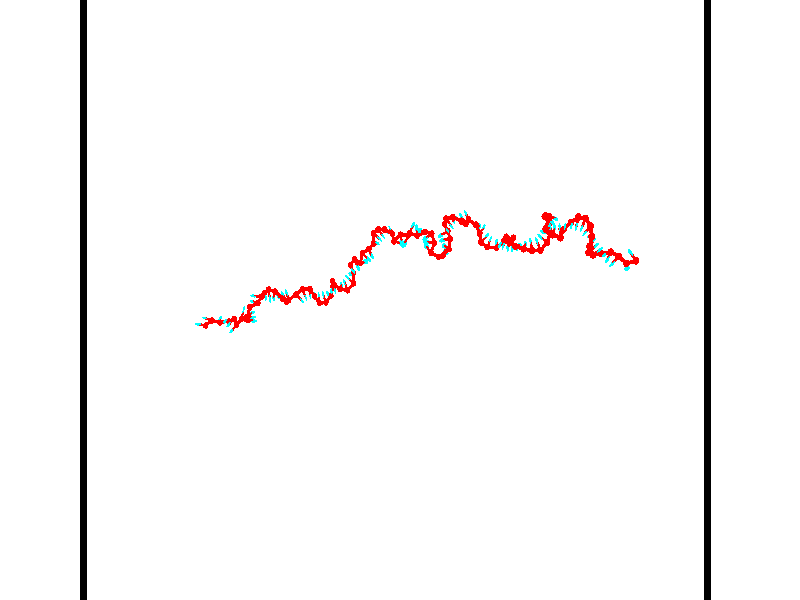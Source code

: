 // switches for output
#declare DRAW_BASES = 1; // possible values are 0, 1; only relevant for DNA ribbons
#declare DRAW_BASES_TYPE = 3; // possible values are 1, 2, 3; only relevant for DNA ribbons
#declare DRAW_FOG = 0; // set to 1 to enable fog

#include "colors.inc"

#include "transforms.inc"
background { rgb <1, 1, 1>}

#default {
   normal{
       ripples 0.25
       frequency 0.20
       turbulence 0.2
       lambda 5
   }
	finish {
		phong 0.1
		phong_size 40.
	}
}

// original window dimensions: 1024x640


// camera settings

camera {
	sky <-0, 1, 0>
	up <-0, 1, 0>
	right 1.6 * <0.99995, 0, 0.00999983>
	location <54.4867, 55, 106.329>
	look_at <55, 55, 55.0001>
	direction <0.513302, 0, -51.3289>
	angle 67.0682
}


# declare cpy_camera_pos = <54.4867, 55, 106.329>;
# if (DRAW_FOG = 1)
fog {
	fog_type 2
	up vnormalize(cpy_camera_pos)
	color rgbt<1,1,1,0.3>
	distance 1e-5
	fog_alt 3e-3
	fog_offset 88
}
# end


// LIGHTS

# declare lum = 6;
global_settings {
	ambient_light rgb lum * <0.05, 0.05, 0.05>
	max_trace_level 15
}# declare cpy_direct_light_amount = 0.25;
light_source
{	1000 * <-0.98995, -1, 1.00995>,
	rgb lum * cpy_direct_light_amount
	parallel
}

light_source
{	1000 * <0.98995, 1, -1.00995>,
	rgb lum * cpy_direct_light_amount
	parallel
}

// strand 0

// nucleotide -1

// particle -1
sphere {
	<36.747566, 52.998672, 49.282131> 0.250000
	pigment { color rgbt <1,0,0,0> }
	no_shadow
}
cylinder {
	<36.435448, 53.066769, 49.522846>,  <36.248177, 53.107628, 49.667274>, 0.100000
	pigment { color rgbt <1,0,0,0> }
	no_shadow
}
cylinder {
	<36.435448, 53.066769, 49.522846>,  <36.747566, 52.998672, 49.282131>, 0.100000
	pigment { color rgbt <1,0,0,0> }
	no_shadow
}

// particle -1
sphere {
	<36.435448, 53.066769, 49.522846> 0.100000
	pigment { color rgbt <1,0,0,0> }
	no_shadow
}
sphere {
	0, 1
	scale<0.080000,0.200000,0.300000>
	matrix <-0.165487, 0.871737, -0.461181,
		-0.603114, -0.459448, -0.652044,
		-0.780300, 0.170240, 0.601790,
		36.201359, 53.117840, 49.703384>
	pigment { color rgbt <0,1,1,0> }
	no_shadow
}
cylinder {
	<37.431393, 53.407566, 49.589272>,  <36.747566, 52.998672, 49.282131>, 0.130000
	pigment { color rgbt <1,0,0,0> }
	no_shadow
}

// nucleotide -1

// particle -1
sphere {
	<37.431393, 53.407566, 49.589272> 0.250000
	pigment { color rgbt <1,0,0,0> }
	no_shadow
}
cylinder {
	<37.052891, 53.494720, 49.493660>,  <36.825790, 53.547012, 49.436295>, 0.100000
	pigment { color rgbt <1,0,0,0> }
	no_shadow
}
cylinder {
	<37.052891, 53.494720, 49.493660>,  <37.431393, 53.407566, 49.589272>, 0.100000
	pigment { color rgbt <1,0,0,0> }
	no_shadow
}

// particle -1
sphere {
	<37.052891, 53.494720, 49.493660> 0.100000
	pigment { color rgbt <1,0,0,0> }
	no_shadow
}
sphere {
	0, 1
	scale<0.080000,0.200000,0.300000>
	matrix <0.254505, 0.957666, -0.134547,
		0.199591, -0.188149, -0.961646,
		-0.946251, 0.217889, -0.239027,
		36.769016, 53.560085, 49.421951>
	pigment { color rgbt <0,1,1,0> }
	no_shadow
}
cylinder {
	<38.158810, 53.247181, 49.617691>,  <37.431393, 53.407566, 49.589272>, 0.130000
	pigment { color rgbt <1,0,0,0> }
	no_shadow
}

// nucleotide -1

// particle -1
sphere {
	<38.158810, 53.247181, 49.617691> 0.250000
	pigment { color rgbt <1,0,0,0> }
	no_shadow
}
cylinder {
	<38.282288, 53.455406, 49.936119>,  <38.356373, 53.580341, 50.127174>, 0.100000
	pigment { color rgbt <1,0,0,0> }
	no_shadow
}
cylinder {
	<38.282288, 53.455406, 49.936119>,  <38.158810, 53.247181, 49.617691>, 0.100000
	pigment { color rgbt <1,0,0,0> }
	no_shadow
}

// particle -1
sphere {
	<38.282288, 53.455406, 49.936119> 0.100000
	pigment { color rgbt <1,0,0,0> }
	no_shadow
}
sphere {
	0, 1
	scale<0.080000,0.200000,0.300000>
	matrix <0.696852, -0.693418, 0.183217,
		0.647384, 0.498184, -0.576807,
		0.308693, 0.520561, 0.796068,
		38.374897, 53.611576, 50.174938>
	pigment { color rgbt <0,1,1,0> }
	no_shadow
}
cylinder {
	<38.951199, 53.319672, 49.345470>,  <38.158810, 53.247181, 49.617691>, 0.130000
	pigment { color rgbt <1,0,0,0> }
	no_shadow
}

// nucleotide -1

// particle -1
sphere {
	<38.951199, 53.319672, 49.345470> 0.250000
	pigment { color rgbt <1,0,0,0> }
	no_shadow
}
cylinder {
	<38.853092, 53.328320, 49.733154>,  <38.794228, 53.333508, 49.965767>, 0.100000
	pigment { color rgbt <1,0,0,0> }
	no_shadow
}
cylinder {
	<38.853092, 53.328320, 49.733154>,  <38.951199, 53.319672, 49.345470>, 0.100000
	pigment { color rgbt <1,0,0,0> }
	no_shadow
}

// particle -1
sphere {
	<38.853092, 53.328320, 49.733154> 0.100000
	pigment { color rgbt <1,0,0,0> }
	no_shadow
}
sphere {
	0, 1
	scale<0.080000,0.200000,0.300000>
	matrix <0.773650, -0.598109, 0.209121,
		0.584217, 0.801123, 0.129970,
		-0.245267, 0.021621, 0.969214,
		38.779510, 53.334805, 50.023918>
	pigment { color rgbt <0,1,1,0> }
	no_shadow
}
cylinder {
	<39.550774, 53.533485, 49.748222>,  <38.951199, 53.319672, 49.345470>, 0.130000
	pigment { color rgbt <1,0,0,0> }
	no_shadow
}

// nucleotide -1

// particle -1
sphere {
	<39.550774, 53.533485, 49.748222> 0.250000
	pigment { color rgbt <1,0,0,0> }
	no_shadow
}
cylinder {
	<39.314507, 53.279076, 49.946854>,  <39.172749, 53.126431, 50.066032>, 0.100000
	pigment { color rgbt <1,0,0,0> }
	no_shadow
}
cylinder {
	<39.314507, 53.279076, 49.946854>,  <39.550774, 53.533485, 49.748222>, 0.100000
	pigment { color rgbt <1,0,0,0> }
	no_shadow
}

// particle -1
sphere {
	<39.314507, 53.279076, 49.946854> 0.100000
	pigment { color rgbt <1,0,0,0> }
	no_shadow
}
sphere {
	0, 1
	scale<0.080000,0.200000,0.300000>
	matrix <0.766664, -0.634289, 0.099516,
		0.251679, 0.439490, 0.862268,
		-0.590664, -0.636024, 0.496578,
		39.137306, 53.088268, 50.095829>
	pigment { color rgbt <0,1,1,0> }
	no_shadow
}
cylinder {
	<39.928631, 53.068645, 50.342392>,  <39.550774, 53.533485, 49.748222>, 0.130000
	pigment { color rgbt <1,0,0,0> }
	no_shadow
}

// nucleotide -1

// particle -1
sphere {
	<39.928631, 53.068645, 50.342392> 0.250000
	pigment { color rgbt <1,0,0,0> }
	no_shadow
}
cylinder {
	<39.644188, 52.810699, 50.230339>,  <39.473522, 52.655930, 50.163109>, 0.100000
	pigment { color rgbt <1,0,0,0> }
	no_shadow
}
cylinder {
	<39.644188, 52.810699, 50.230339>,  <39.928631, 53.068645, 50.342392>, 0.100000
	pigment { color rgbt <1,0,0,0> }
	no_shadow
}

// particle -1
sphere {
	<39.644188, 52.810699, 50.230339> 0.100000
	pigment { color rgbt <1,0,0,0> }
	no_shadow
}
sphere {
	0, 1
	scale<0.080000,0.200000,0.300000>
	matrix <0.598485, -0.764288, 0.240165,
		-0.368973, 0.003131, 0.929435,
		-0.711108, -0.644867, -0.280128,
		39.430855, 52.617241, 50.146301>
	pigment { color rgbt <0,1,1,0> }
	no_shadow
}
cylinder {
	<40.250393, 53.536335, 49.853840>,  <39.928631, 53.068645, 50.342392>, 0.130000
	pigment { color rgbt <1,0,0,0> }
	no_shadow
}

// nucleotide -1

// particle -1
sphere {
	<40.250393, 53.536335, 49.853840> 0.250000
	pigment { color rgbt <1,0,0,0> }
	no_shadow
}
cylinder {
	<40.357670, 53.920780, 49.827530>,  <40.422035, 54.151447, 49.811745>, 0.100000
	pigment { color rgbt <1,0,0,0> }
	no_shadow
}
cylinder {
	<40.357670, 53.920780, 49.827530>,  <40.250393, 53.536335, 49.853840>, 0.100000
	pigment { color rgbt <1,0,0,0> }
	no_shadow
}

// particle -1
sphere {
	<40.357670, 53.920780, 49.827530> 0.100000
	pigment { color rgbt <1,0,0,0> }
	no_shadow
}
sphere {
	0, 1
	scale<0.080000,0.200000,0.300000>
	matrix <0.958096, -0.273234, -0.085995,
		-0.100623, -0.039955, -0.994122,
		0.268192, 0.961117, -0.065774,
		40.438129, 54.209114, 49.807796>
	pigment { color rgbt <0,1,1,0> }
	no_shadow
}
cylinder {
	<40.941257, 53.445637, 50.102375>,  <40.250393, 53.536335, 49.853840>, 0.130000
	pigment { color rgbt <1,0,0,0> }
	no_shadow
}

// nucleotide -1

// particle -1
sphere {
	<40.941257, 53.445637, 50.102375> 0.250000
	pigment { color rgbt <1,0,0,0> }
	no_shadow
}
cylinder {
	<41.293251, 53.407681, 50.288551>,  <41.504448, 53.384907, 50.400257>, 0.100000
	pigment { color rgbt <1,0,0,0> }
	no_shadow
}
cylinder {
	<41.293251, 53.407681, 50.288551>,  <40.941257, 53.445637, 50.102375>, 0.100000
	pigment { color rgbt <1,0,0,0> }
	no_shadow
}

// particle -1
sphere {
	<41.293251, 53.407681, 50.288551> 0.100000
	pigment { color rgbt <1,0,0,0> }
	no_shadow
}
sphere {
	0, 1
	scale<0.080000,0.200000,0.300000>
	matrix <-0.153673, 0.870283, 0.467966,
		-0.449466, -0.483326, 0.751250,
		0.879980, -0.094888, 0.465437,
		41.557243, 53.379215, 50.428181>
	pigment { color rgbt <0,1,1,0> }
	no_shadow
}
cylinder {
	<40.844559, 53.585667, 50.903152>,  <40.941257, 53.445637, 50.102375>, 0.130000
	pigment { color rgbt <1,0,0,0> }
	no_shadow
}

// nucleotide -1

// particle -1
sphere {
	<40.844559, 53.585667, 50.903152> 0.250000
	pigment { color rgbt <1,0,0,0> }
	no_shadow
}
cylinder {
	<41.228035, 53.630295, 50.798492>,  <41.458122, 53.657070, 50.735695>, 0.100000
	pigment { color rgbt <1,0,0,0> }
	no_shadow
}
cylinder {
	<41.228035, 53.630295, 50.798492>,  <40.844559, 53.585667, 50.903152>, 0.100000
	pigment { color rgbt <1,0,0,0> }
	no_shadow
}

// particle -1
sphere {
	<41.228035, 53.630295, 50.798492> 0.100000
	pigment { color rgbt <1,0,0,0> }
	no_shadow
}
sphere {
	0, 1
	scale<0.080000,0.200000,0.300000>
	matrix <-0.000520, 0.920551, 0.390621,
		0.284446, -0.374349, 0.882583,
		0.958692, 0.111570, -0.261653,
		41.515644, 53.663765, 50.719997>
	pigment { color rgbt <0,1,1,0> }
	no_shadow
}
cylinder {
	<41.201214, 53.744179, 51.462185>,  <40.844559, 53.585667, 50.903152>, 0.130000
	pigment { color rgbt <1,0,0,0> }
	no_shadow
}

// nucleotide -1

// particle -1
sphere {
	<41.201214, 53.744179, 51.462185> 0.250000
	pigment { color rgbt <1,0,0,0> }
	no_shadow
}
cylinder {
	<41.363384, 53.900593, 51.131676>,  <41.460686, 53.994442, 50.933372>, 0.100000
	pigment { color rgbt <1,0,0,0> }
	no_shadow
}
cylinder {
	<41.363384, 53.900593, 51.131676>,  <41.201214, 53.744179, 51.462185>, 0.100000
	pigment { color rgbt <1,0,0,0> }
	no_shadow
}

// particle -1
sphere {
	<41.363384, 53.900593, 51.131676> 0.100000
	pigment { color rgbt <1,0,0,0> }
	no_shadow
}
sphere {
	0, 1
	scale<0.080000,0.200000,0.300000>
	matrix <0.028305, 0.898086, 0.438909,
		0.913691, -0.201331, 0.353036,
		0.405422, 0.391034, -0.826271,
		41.485012, 54.017902, 50.883793>
	pigment { color rgbt <0,1,1,0> }
	no_shadow
}
cylinder {
	<41.490711, 54.459900, 51.768471>,  <41.201214, 53.744179, 51.462185>, 0.130000
	pigment { color rgbt <1,0,0,0> }
	no_shadow
}

// nucleotide -1

// particle -1
sphere {
	<41.490711, 54.459900, 51.768471> 0.250000
	pigment { color rgbt <1,0,0,0> }
	no_shadow
}
cylinder {
	<41.494087, 54.486782, 51.369389>,  <41.496113, 54.502911, 51.129940>, 0.100000
	pigment { color rgbt <1,0,0,0> }
	no_shadow
}
cylinder {
	<41.494087, 54.486782, 51.369389>,  <41.490711, 54.459900, 51.768471>, 0.100000
	pigment { color rgbt <1,0,0,0> }
	no_shadow
}

// particle -1
sphere {
	<41.494087, 54.486782, 51.369389> 0.100000
	pigment { color rgbt <1,0,0,0> }
	no_shadow
}
sphere {
	0, 1
	scale<0.080000,0.200000,0.300000>
	matrix <0.054245, 0.996239, 0.067567,
		0.998492, -0.054690, 0.004764,
		0.008441, 0.067207, -0.997704,
		41.496620, 54.506943, 51.070076>
	pigment { color rgbt <0,1,1,0> }
	no_shadow
}
cylinder {
	<42.154575, 54.774151, 51.520763>,  <41.490711, 54.459900, 51.768471>, 0.130000
	pigment { color rgbt <1,0,0,0> }
	no_shadow
}

// nucleotide -1

// particle -1
sphere {
	<42.154575, 54.774151, 51.520763> 0.250000
	pigment { color rgbt <1,0,0,0> }
	no_shadow
}
cylinder {
	<41.823338, 54.839825, 51.306358>,  <41.624596, 54.879227, 51.177715>, 0.100000
	pigment { color rgbt <1,0,0,0> }
	no_shadow
}
cylinder {
	<41.823338, 54.839825, 51.306358>,  <42.154575, 54.774151, 51.520763>, 0.100000
	pigment { color rgbt <1,0,0,0> }
	no_shadow
}

// particle -1
sphere {
	<41.823338, 54.839825, 51.306358> 0.100000
	pigment { color rgbt <1,0,0,0> }
	no_shadow
}
sphere {
	0, 1
	scale<0.080000,0.200000,0.300000>
	matrix <0.047038, 0.973130, 0.225401,
		0.558615, 0.161440, -0.813564,
		-0.828093, 0.164181, -0.536011,
		41.574909, 54.889080, 51.145554>
	pigment { color rgbt <0,1,1,0> }
	no_shadow
}
cylinder {
	<42.382694, 55.245171, 51.088333>,  <42.154575, 54.774151, 51.520763>, 0.130000
	pigment { color rgbt <1,0,0,0> }
	no_shadow
}

// nucleotide -1

// particle -1
sphere {
	<42.382694, 55.245171, 51.088333> 0.250000
	pigment { color rgbt <1,0,0,0> }
	no_shadow
}
cylinder {
	<41.987915, 55.279861, 51.142609>,  <41.751049, 55.300674, 51.175175>, 0.100000
	pigment { color rgbt <1,0,0,0> }
	no_shadow
}
cylinder {
	<41.987915, 55.279861, 51.142609>,  <42.382694, 55.245171, 51.088333>, 0.100000
	pigment { color rgbt <1,0,0,0> }
	no_shadow
}

// particle -1
sphere {
	<41.987915, 55.279861, 51.142609> 0.100000
	pigment { color rgbt <1,0,0,0> }
	no_shadow
}
sphere {
	0, 1
	scale<0.080000,0.200000,0.300000>
	matrix <0.137861, 0.890495, 0.433603,
		-0.083224, 0.446650, -0.890830,
		-0.986949, 0.086725, 0.135686,
		41.691830, 55.305878, 51.183315>
	pigment { color rgbt <0,1,1,0> }
	no_shadow
}
cylinder {
	<42.793301, 55.527634, 51.732418>,  <42.382694, 55.245171, 51.088333>, 0.130000
	pigment { color rgbt <1,0,0,0> }
	no_shadow
}

// nucleotide -1

// particle -1
sphere {
	<42.793301, 55.527634, 51.732418> 0.250000
	pigment { color rgbt <1,0,0,0> }
	no_shadow
}
cylinder {
	<42.922073, 55.312767, 52.044266>,  <42.999336, 55.183849, 52.231377>, 0.100000
	pigment { color rgbt <1,0,0,0> }
	no_shadow
}
cylinder {
	<42.922073, 55.312767, 52.044266>,  <42.793301, 55.527634, 51.732418>, 0.100000
	pigment { color rgbt <1,0,0,0> }
	no_shadow
}

// particle -1
sphere {
	<42.922073, 55.312767, 52.044266> 0.100000
	pigment { color rgbt <1,0,0,0> }
	no_shadow
}
sphere {
	0, 1
	scale<0.080000,0.200000,0.300000>
	matrix <0.899827, -0.082459, -0.428383,
		0.294399, 0.839437, 0.456809,
		0.321933, -0.537165, 0.779624,
		43.018654, 55.151619, 52.278152>
	pigment { color rgbt <0,1,1,0> }
	no_shadow
}
cylinder {
	<43.265892, 55.781509, 52.129719>,  <42.793301, 55.527634, 51.732418>, 0.130000
	pigment { color rgbt <1,0,0,0> }
	no_shadow
}

// nucleotide -1

// particle -1
sphere {
	<43.265892, 55.781509, 52.129719> 0.250000
	pigment { color rgbt <1,0,0,0> }
	no_shadow
}
cylinder {
	<43.320099, 55.385254, 52.123047>,  <43.352623, 55.147503, 52.119045>, 0.100000
	pigment { color rgbt <1,0,0,0> }
	no_shadow
}
cylinder {
	<43.320099, 55.385254, 52.123047>,  <43.265892, 55.781509, 52.129719>, 0.100000
	pigment { color rgbt <1,0,0,0> }
	no_shadow
}

// particle -1
sphere {
	<43.320099, 55.385254, 52.123047> 0.100000
	pigment { color rgbt <1,0,0,0> }
	no_shadow
}
sphere {
	0, 1
	scale<0.080000,0.200000,0.300000>
	matrix <0.886791, 0.128786, -0.443865,
		0.441855, 0.045365, 0.895939,
		0.135521, -0.990634, -0.016675,
		43.360756, 55.088062, 52.118046>
	pigment { color rgbt <0,1,1,0> }
	no_shadow
}
cylinder {
	<43.893585, 55.632397, 52.414486>,  <43.265892, 55.781509, 52.129719>, 0.130000
	pigment { color rgbt <1,0,0,0> }
	no_shadow
}

// nucleotide -1

// particle -1
sphere {
	<43.893585, 55.632397, 52.414486> 0.250000
	pigment { color rgbt <1,0,0,0> }
	no_shadow
}
cylinder {
	<43.773438, 55.371624, 52.135986>,  <43.701351, 55.215160, 51.968887>, 0.100000
	pigment { color rgbt <1,0,0,0> }
	no_shadow
}
cylinder {
	<43.773438, 55.371624, 52.135986>,  <43.893585, 55.632397, 52.414486>, 0.100000
	pigment { color rgbt <1,0,0,0> }
	no_shadow
}

// particle -1
sphere {
	<43.773438, 55.371624, 52.135986> 0.100000
	pigment { color rgbt <1,0,0,0> }
	no_shadow
}
sphere {
	0, 1
	scale<0.080000,0.200000,0.300000>
	matrix <0.695537, 0.349800, -0.627589,
		0.652694, -0.672775, 0.348374,
		-0.300365, -0.651931, -0.696252,
		43.683327, 55.176044, 51.927109>
	pigment { color rgbt <0,1,1,0> }
	no_shadow
}
cylinder {
	<44.535259, 55.096008, 52.264896>,  <43.893585, 55.632397, 52.414486>, 0.130000
	pigment { color rgbt <1,0,0,0> }
	no_shadow
}

// nucleotide -1

// particle -1
sphere {
	<44.535259, 55.096008, 52.264896> 0.250000
	pigment { color rgbt <1,0,0,0> }
	no_shadow
}
cylinder {
	<44.263187, 55.203453, 51.992073>,  <44.099945, 55.267921, 51.828377>, 0.100000
	pigment { color rgbt <1,0,0,0> }
	no_shadow
}
cylinder {
	<44.263187, 55.203453, 51.992073>,  <44.535259, 55.096008, 52.264896>, 0.100000
	pigment { color rgbt <1,0,0,0> }
	no_shadow
}

// particle -1
sphere {
	<44.263187, 55.203453, 51.992073> 0.100000
	pigment { color rgbt <1,0,0,0> }
	no_shadow
}
sphere {
	0, 1
	scale<0.080000,0.200000,0.300000>
	matrix <0.733045, 0.251810, -0.631852,
		0.002028, -0.929753, -0.368179,
		-0.680177, 0.268611, -0.682061,
		44.059135, 55.284035, 51.787457>
	pigment { color rgbt <0,1,1,0> }
	no_shadow
}
cylinder {
	<44.770142, 54.869698, 51.630554>,  <44.535259, 55.096008, 52.264896>, 0.130000
	pigment { color rgbt <1,0,0,0> }
	no_shadow
}

// nucleotide -1

// particle -1
sphere {
	<44.770142, 54.869698, 51.630554> 0.250000
	pigment { color rgbt <1,0,0,0> }
	no_shadow
}
cylinder {
	<44.549580, 55.192162, 51.544712>,  <44.417244, 55.385639, 51.493206>, 0.100000
	pigment { color rgbt <1,0,0,0> }
	no_shadow
}
cylinder {
	<44.549580, 55.192162, 51.544712>,  <44.770142, 54.869698, 51.630554>, 0.100000
	pigment { color rgbt <1,0,0,0> }
	no_shadow
}

// particle -1
sphere {
	<44.549580, 55.192162, 51.544712> 0.100000
	pigment { color rgbt <1,0,0,0> }
	no_shadow
}
sphere {
	0, 1
	scale<0.080000,0.200000,0.300000>
	matrix <0.723891, 0.334507, -0.603396,
		-0.414650, -0.488063, -0.768023,
		-0.551404, 0.806164, -0.214601,
		44.384159, 55.434010, 51.480331>
	pigment { color rgbt <0,1,1,0> }
	no_shadow
}
cylinder {
	<44.834320, 54.997066, 50.869362>,  <44.770142, 54.869698, 51.630554>, 0.130000
	pigment { color rgbt <1,0,0,0> }
	no_shadow
}

// nucleotide -1

// particle -1
sphere {
	<44.834320, 54.997066, 50.869362> 0.250000
	pigment { color rgbt <1,0,0,0> }
	no_shadow
}
cylinder {
	<44.756508, 55.314461, 51.100029>,  <44.709820, 55.504898, 51.238430>, 0.100000
	pigment { color rgbt <1,0,0,0> }
	no_shadow
}
cylinder {
	<44.756508, 55.314461, 51.100029>,  <44.834320, 54.997066, 50.869362>, 0.100000
	pigment { color rgbt <1,0,0,0> }
	no_shadow
}

// particle -1
sphere {
	<44.756508, 55.314461, 51.100029> 0.100000
	pigment { color rgbt <1,0,0,0> }
	no_shadow
}
sphere {
	0, 1
	scale<0.080000,0.200000,0.300000>
	matrix <0.615897, 0.556367, -0.557787,
		-0.763432, 0.246663, -0.596933,
		-0.194528, 0.793482, 0.576668,
		44.698151, 55.552505, 51.273029>
	pigment { color rgbt <0,1,1,0> }
	no_shadow
}
cylinder {
	<45.533592, 55.423077, 51.056599>,  <44.834320, 54.997066, 50.869362>, 0.130000
	pigment { color rgbt <1,0,0,0> }
	no_shadow
}

// nucleotide -1

// particle -1
sphere {
	<45.533592, 55.423077, 51.056599> 0.250000
	pigment { color rgbt <1,0,0,0> }
	no_shadow
}
cylinder {
	<45.831589, 55.159340, 51.016090>,  <46.010387, 55.001099, 50.991787>, 0.100000
	pigment { color rgbt <1,0,0,0> }
	no_shadow
}
cylinder {
	<45.831589, 55.159340, 51.016090>,  <45.533592, 55.423077, 51.056599>, 0.100000
	pigment { color rgbt <1,0,0,0> }
	no_shadow
}

// particle -1
sphere {
	<45.831589, 55.159340, 51.016090> 0.100000
	pigment { color rgbt <1,0,0,0> }
	no_shadow
}
sphere {
	0, 1
	scale<0.080000,0.200000,0.300000>
	matrix <0.607745, 0.733458, -0.304443,
		0.275008, 0.165262, 0.947132,
		0.744995, -0.659339, -0.101270,
		46.055088, 54.961540, 50.985710>
	pigment { color rgbt <0,1,1,0> }
	no_shadow
}
cylinder {
	<46.124523, 55.822441, 51.128849>,  <45.533592, 55.423077, 51.056599>, 0.130000
	pigment { color rgbt <1,0,0,0> }
	no_shadow
}

// nucleotide -1

// particle -1
sphere {
	<46.124523, 55.822441, 51.128849> 0.250000
	pigment { color rgbt <1,0,0,0> }
	no_shadow
}
cylinder {
	<46.268105, 55.473690, 50.995598>,  <46.354252, 55.264439, 50.915646>, 0.100000
	pigment { color rgbt <1,0,0,0> }
	no_shadow
}
cylinder {
	<46.268105, 55.473690, 50.995598>,  <46.124523, 55.822441, 51.128849>, 0.100000
	pigment { color rgbt <1,0,0,0> }
	no_shadow
}

// particle -1
sphere {
	<46.268105, 55.473690, 50.995598> 0.100000
	pigment { color rgbt <1,0,0,0> }
	no_shadow
}
sphere {
	0, 1
	scale<0.080000,0.200000,0.300000>
	matrix <0.857780, 0.448853, -0.250490,
		0.367923, -0.195838, 0.908999,
		0.358951, -0.871882, -0.333129,
		46.375790, 55.212124, 50.895660>
	pigment { color rgbt <0,1,1,0> }
	no_shadow
}
cylinder {
	<46.831974, 55.833370, 51.287594>,  <46.124523, 55.822441, 51.128849>, 0.130000
	pigment { color rgbt <1,0,0,0> }
	no_shadow
}

// nucleotide -1

// particle -1
sphere {
	<46.831974, 55.833370, 51.287594> 0.250000
	pigment { color rgbt <1,0,0,0> }
	no_shadow
}
cylinder {
	<46.802448, 55.560143, 50.996948>,  <46.784733, 55.396206, 50.822559>, 0.100000
	pigment { color rgbt <1,0,0,0> }
	no_shadow
}
cylinder {
	<46.802448, 55.560143, 50.996948>,  <46.831974, 55.833370, 51.287594>, 0.100000
	pigment { color rgbt <1,0,0,0> }
	no_shadow
}

// particle -1
sphere {
	<46.802448, 55.560143, 50.996948> 0.100000
	pigment { color rgbt <1,0,0,0> }
	no_shadow
}
sphere {
	0, 1
	scale<0.080000,0.200000,0.300000>
	matrix <0.944280, 0.186470, -0.271226,
		0.320758, -0.706148, 0.631244,
		-0.073818, -0.683070, -0.726613,
		46.780304, 55.355221, 50.778965>
	pigment { color rgbt <0,1,1,0> }
	no_shadow
}
cylinder {
	<47.270451, 55.284153, 51.417999>,  <46.831974, 55.833370, 51.287594>, 0.130000
	pigment { color rgbt <1,0,0,0> }
	no_shadow
}

// nucleotide -1

// particle -1
sphere {
	<47.270451, 55.284153, 51.417999> 0.250000
	pigment { color rgbt <1,0,0,0> }
	no_shadow
}
cylinder {
	<47.236557, 55.362530, 51.027222>,  <47.216221, 55.409554, 50.792755>, 0.100000
	pigment { color rgbt <1,0,0,0> }
	no_shadow
}
cylinder {
	<47.236557, 55.362530, 51.027222>,  <47.270451, 55.284153, 51.417999>, 0.100000
	pigment { color rgbt <1,0,0,0> }
	no_shadow
}

// particle -1
sphere {
	<47.236557, 55.362530, 51.027222> 0.100000
	pigment { color rgbt <1,0,0,0> }
	no_shadow
}
sphere {
	0, 1
	scale<0.080000,0.200000,0.300000>
	matrix <0.979635, 0.195506, -0.045756,
		0.182034, -0.960930, -0.208513,
		-0.084734, 0.195938, -0.976949,
		47.211136, 55.421310, 50.734138>
	pigment { color rgbt <0,1,1,0> }
	no_shadow
}
cylinder {
	<47.681641, 54.762646, 51.101707>,  <47.270451, 55.284153, 51.417999>, 0.130000
	pigment { color rgbt <1,0,0,0> }
	no_shadow
}

// nucleotide -1

// particle -1
sphere {
	<47.681641, 54.762646, 51.101707> 0.250000
	pigment { color rgbt <1,0,0,0> }
	no_shadow
}
cylinder {
	<47.626255, 55.091511, 50.880844>,  <47.593025, 55.288830, 50.748325>, 0.100000
	pigment { color rgbt <1,0,0,0> }
	no_shadow
}
cylinder {
	<47.626255, 55.091511, 50.880844>,  <47.681641, 54.762646, 51.101707>, 0.100000
	pigment { color rgbt <1,0,0,0> }
	no_shadow
}

// particle -1
sphere {
	<47.626255, 55.091511, 50.880844> 0.100000
	pigment { color rgbt <1,0,0,0> }
	no_shadow
}
sphere {
	0, 1
	scale<0.080000,0.200000,0.300000>
	matrix <0.983296, 0.180635, 0.022385,
		0.118144, -0.539838, -0.833437,
		-0.138463, 0.822159, -0.552161,
		47.584717, 55.338158, 50.715195>
	pigment { color rgbt <0,1,1,0> }
	no_shadow
}
cylinder {
	<48.189659, 54.799801, 50.510220>,  <47.681641, 54.762646, 51.101707>, 0.130000
	pigment { color rgbt <1,0,0,0> }
	no_shadow
}

// nucleotide -1

// particle -1
sphere {
	<48.189659, 54.799801, 50.510220> 0.250000
	pigment { color rgbt <1,0,0,0> }
	no_shadow
}
cylinder {
	<48.066151, 55.161133, 50.629318>,  <47.992046, 55.377934, 50.700779>, 0.100000
	pigment { color rgbt <1,0,0,0> }
	no_shadow
}
cylinder {
	<48.066151, 55.161133, 50.629318>,  <48.189659, 54.799801, 50.510220>, 0.100000
	pigment { color rgbt <1,0,0,0> }
	no_shadow
}

// particle -1
sphere {
	<48.066151, 55.161133, 50.629318> 0.100000
	pigment { color rgbt <1,0,0,0> }
	no_shadow
}
sphere {
	0, 1
	scale<0.080000,0.200000,0.300000>
	matrix <0.939481, 0.240794, 0.243708,
		0.148453, 0.354979, -0.923012,
		-0.308767, 0.903332, 0.297749,
		47.973522, 55.432133, 50.718643>
	pigment { color rgbt <0,1,1,0> }
	no_shadow
}
cylinder {
	<48.614937, 55.332458, 50.040096>,  <48.189659, 54.799801, 50.510220>, 0.130000
	pigment { color rgbt <1,0,0,0> }
	no_shadow
}

// nucleotide -1

// particle -1
sphere {
	<48.614937, 55.332458, 50.040096> 0.250000
	pigment { color rgbt <1,0,0,0> }
	no_shadow
}
cylinder {
	<48.486214, 55.428249, 50.406506>,  <48.408981, 55.485722, 50.626350>, 0.100000
	pigment { color rgbt <1,0,0,0> }
	no_shadow
}
cylinder {
	<48.486214, 55.428249, 50.406506>,  <48.614937, 55.332458, 50.040096>, 0.100000
	pigment { color rgbt <1,0,0,0> }
	no_shadow
}

// particle -1
sphere {
	<48.486214, 55.428249, 50.406506> 0.100000
	pigment { color rgbt <1,0,0,0> }
	no_shadow
}
sphere {
	0, 1
	scale<0.080000,0.200000,0.300000>
	matrix <0.918731, 0.312833, 0.240975,
		-0.228854, 0.919123, -0.320684,
		-0.321806, 0.239474, 0.916020,
		48.389671, 55.500092, 50.681313>
	pigment { color rgbt <0,1,1,0> }
	no_shadow
}
cylinder {
	<48.814064, 56.033146, 50.185257>,  <48.614937, 55.332458, 50.040096>, 0.130000
	pigment { color rgbt <1,0,0,0> }
	no_shadow
}

// nucleotide -1

// particle -1
sphere {
	<48.814064, 56.033146, 50.185257> 0.250000
	pigment { color rgbt <1,0,0,0> }
	no_shadow
}
cylinder {
	<48.766064, 55.830120, 50.526543>,  <48.737263, 55.708305, 50.731316>, 0.100000
	pigment { color rgbt <1,0,0,0> }
	no_shadow
}
cylinder {
	<48.766064, 55.830120, 50.526543>,  <48.814064, 56.033146, 50.185257>, 0.100000
	pigment { color rgbt <1,0,0,0> }
	no_shadow
}

// particle -1
sphere {
	<48.766064, 55.830120, 50.526543> 0.100000
	pigment { color rgbt <1,0,0,0> }
	no_shadow
}
sphere {
	0, 1
	scale<0.080000,0.200000,0.300000>
	matrix <0.947717, 0.197406, 0.250727,
		-0.295690, 0.838698, 0.457334,
		-0.120003, -0.507560, 0.853219,
		48.730064, 55.677853, 50.782509>
	pigment { color rgbt <0,1,1,0> }
	no_shadow
}
cylinder {
	<48.860210, 56.436230, 50.923256>,  <48.814064, 56.033146, 50.185257>, 0.130000
	pigment { color rgbt <1,0,0,0> }
	no_shadow
}

// nucleotide -1

// particle -1
sphere {
	<48.860210, 56.436230, 50.923256> 0.250000
	pigment { color rgbt <1,0,0,0> }
	no_shadow
}
cylinder {
	<48.972435, 56.053947, 50.887688>,  <49.039772, 55.824577, 50.866348>, 0.100000
	pigment { color rgbt <1,0,0,0> }
	no_shadow
}
cylinder {
	<48.972435, 56.053947, 50.887688>,  <48.860210, 56.436230, 50.923256>, 0.100000
	pigment { color rgbt <1,0,0,0> }
	no_shadow
}

// particle -1
sphere {
	<48.972435, 56.053947, 50.887688> 0.100000
	pigment { color rgbt <1,0,0,0> }
	no_shadow
}
sphere {
	0, 1
	scale<0.080000,0.200000,0.300000>
	matrix <0.959671, 0.277595, 0.044414,
		-0.017764, -0.097794, 0.995048,
		0.280564, -0.955708, -0.088919,
		49.056602, 55.767235, 50.861012>
	pigment { color rgbt <0,1,1,0> }
	no_shadow
}
cylinder {
	<49.070171, 56.166767, 51.564442>,  <48.860210, 56.436230, 50.923256>, 0.130000
	pigment { color rgbt <1,0,0,0> }
	no_shadow
}

// nucleotide -1

// particle -1
sphere {
	<49.070171, 56.166767, 51.564442> 0.250000
	pigment { color rgbt <1,0,0,0> }
	no_shadow
}
cylinder {
	<49.237236, 56.020035, 51.231937>,  <49.337475, 55.931995, 51.032436>, 0.100000
	pigment { color rgbt <1,0,0,0> }
	no_shadow
}
cylinder {
	<49.237236, 56.020035, 51.231937>,  <49.070171, 56.166767, 51.564442>, 0.100000
	pigment { color rgbt <1,0,0,0> }
	no_shadow
}

// particle -1
sphere {
	<49.237236, 56.020035, 51.231937> 0.100000
	pigment { color rgbt <1,0,0,0> }
	no_shadow
}
sphere {
	0, 1
	scale<0.080000,0.200000,0.300000>
	matrix <0.876076, 0.405186, 0.261372,
		0.240937, -0.837413, 0.490601,
		0.417662, -0.366830, -0.831261,
		49.362534, 55.909985, 50.982559>
	pigment { color rgbt <0,1,1,0> }
	no_shadow
}
cylinder {
	<49.620140, 55.825848, 51.769730>,  <49.070171, 56.166767, 51.564442>, 0.130000
	pigment { color rgbt <1,0,0,0> }
	no_shadow
}

// nucleotide -1

// particle -1
sphere {
	<49.620140, 55.825848, 51.769730> 0.250000
	pigment { color rgbt <1,0,0,0> }
	no_shadow
}
cylinder {
	<49.653900, 56.016758, 51.419853>,  <49.674156, 56.131306, 51.209927>, 0.100000
	pigment { color rgbt <1,0,0,0> }
	no_shadow
}
cylinder {
	<49.653900, 56.016758, 51.419853>,  <49.620140, 55.825848, 51.769730>, 0.100000
	pigment { color rgbt <1,0,0,0> }
	no_shadow
}

// particle -1
sphere {
	<49.653900, 56.016758, 51.419853> 0.100000
	pigment { color rgbt <1,0,0,0> }
	no_shadow
}
sphere {
	0, 1
	scale<0.080000,0.200000,0.300000>
	matrix <0.792991, 0.499365, 0.348997,
		0.603358, -0.723078, -0.336330,
		0.084401, 0.477277, -0.874690,
		49.679222, 56.159943, 51.157448>
	pigment { color rgbt <0,1,1,0> }
	no_shadow
}
cylinder {
	<50.275616, 55.732830, 51.428192>,  <49.620140, 55.825848, 51.769730>, 0.130000
	pigment { color rgbt <1,0,0,0> }
	no_shadow
}

// nucleotide -1

// particle -1
sphere {
	<50.275616, 55.732830, 51.428192> 0.250000
	pigment { color rgbt <1,0,0,0> }
	no_shadow
}
cylinder {
	<50.113647, 56.080257, 51.313904>,  <50.016468, 56.288712, 51.245331>, 0.100000
	pigment { color rgbt <1,0,0,0> }
	no_shadow
}
cylinder {
	<50.113647, 56.080257, 51.313904>,  <50.275616, 55.732830, 51.428192>, 0.100000
	pigment { color rgbt <1,0,0,0> }
	no_shadow
}

// particle -1
sphere {
	<50.113647, 56.080257, 51.313904> 0.100000
	pigment { color rgbt <1,0,0,0> }
	no_shadow
}
sphere {
	0, 1
	scale<0.080000,0.200000,0.300000>
	matrix <0.831163, 0.479875, 0.280868,
		0.381063, -0.123752, -0.916230,
		-0.404918, 0.868565, -0.285721,
		49.992172, 56.340828, 51.228188>
	pigment { color rgbt <0,1,1,0> }
	no_shadow
}
cylinder {
	<50.801395, 56.273491, 51.175602>,  <50.275616, 55.732830, 51.428192>, 0.130000
	pigment { color rgbt <1,0,0,0> }
	no_shadow
}

// nucleotide -1

// particle -1
sphere {
	<50.801395, 56.273491, 51.175602> 0.250000
	pigment { color rgbt <1,0,0,0> }
	no_shadow
}
cylinder {
	<50.494431, 56.518055, 51.252815>,  <50.310253, 56.664795, 51.299145>, 0.100000
	pigment { color rgbt <1,0,0,0> }
	no_shadow
}
cylinder {
	<50.494431, 56.518055, 51.252815>,  <50.801395, 56.273491, 51.175602>, 0.100000
	pigment { color rgbt <1,0,0,0> }
	no_shadow
}

// particle -1
sphere {
	<50.494431, 56.518055, 51.252815> 0.100000
	pigment { color rgbt <1,0,0,0> }
	no_shadow
}
sphere {
	0, 1
	scale<0.080000,0.200000,0.300000>
	matrix <0.635928, 0.687456, 0.350712,
		0.081725, 0.391897, -0.916372,
		-0.767409, 0.611409, 0.193036,
		50.264206, 56.701477, 51.310726>
	pigment { color rgbt <0,1,1,0> }
	no_shadow
}
cylinder {
	<50.777012, 57.056175, 50.836918>,  <50.801395, 56.273491, 51.175602>, 0.130000
	pigment { color rgbt <1,0,0,0> }
	no_shadow
}

// nucleotide -1

// particle -1
sphere {
	<50.777012, 57.056175, 50.836918> 0.250000
	pigment { color rgbt <1,0,0,0> }
	no_shadow
}
cylinder {
	<50.635544, 56.994335, 51.205921>,  <50.550663, 56.957230, 51.427322>, 0.100000
	pigment { color rgbt <1,0,0,0> }
	no_shadow
}
cylinder {
	<50.635544, 56.994335, 51.205921>,  <50.777012, 57.056175, 50.836918>, 0.100000
	pigment { color rgbt <1,0,0,0> }
	no_shadow
}

// particle -1
sphere {
	<50.635544, 56.994335, 51.205921> 0.100000
	pigment { color rgbt <1,0,0,0> }
	no_shadow
}
sphere {
	0, 1
	scale<0.080000,0.200000,0.300000>
	matrix <0.632843, 0.686701, 0.357703,
		-0.688787, 0.710310, -0.145027,
		-0.353670, -0.154601, 0.922505,
		50.529442, 56.947956, 51.482674>
	pigment { color rgbt <0,1,1,0> }
	no_shadow
}
cylinder {
	<50.518612, 57.673882, 51.148777>,  <50.777012, 57.056175, 50.836918>, 0.130000
	pigment { color rgbt <1,0,0,0> }
	no_shadow
}

// nucleotide -1

// particle -1
sphere {
	<50.518612, 57.673882, 51.148777> 0.250000
	pigment { color rgbt <1,0,0,0> }
	no_shadow
}
cylinder {
	<50.673084, 57.405609, 51.402092>,  <50.765770, 57.244644, 51.554081>, 0.100000
	pigment { color rgbt <1,0,0,0> }
	no_shadow
}
cylinder {
	<50.673084, 57.405609, 51.402092>,  <50.518612, 57.673882, 51.148777>, 0.100000
	pigment { color rgbt <1,0,0,0> }
	no_shadow
}

// particle -1
sphere {
	<50.673084, 57.405609, 51.402092> 0.100000
	pigment { color rgbt <1,0,0,0> }
	no_shadow
}
sphere {
	0, 1
	scale<0.080000,0.200000,0.300000>
	matrix <0.616572, 0.698324, 0.363569,
		-0.686076, 0.250060, 0.683205,
		0.386185, -0.670681, 0.633284,
		50.788940, 57.204403, 51.592075>
	pigment { color rgbt <0,1,1,0> }
	no_shadow
}
cylinder {
	<50.903236, 58.071636, 51.606682>,  <50.518612, 57.673882, 51.148777>, 0.130000
	pigment { color rgbt <1,0,0,0> }
	no_shadow
}

// nucleotide -1

// particle -1
sphere {
	<50.903236, 58.071636, 51.606682> 0.250000
	pigment { color rgbt <1,0,0,0> }
	no_shadow
}
cylinder {
	<51.088787, 57.725491, 51.682545>,  <51.200119, 57.517803, 51.728062>, 0.100000
	pigment { color rgbt <1,0,0,0> }
	no_shadow
}
cylinder {
	<51.088787, 57.725491, 51.682545>,  <50.903236, 58.071636, 51.606682>, 0.100000
	pigment { color rgbt <1,0,0,0> }
	no_shadow
}

// particle -1
sphere {
	<51.088787, 57.725491, 51.682545> 0.100000
	pigment { color rgbt <1,0,0,0> }
	no_shadow
}
sphere {
	0, 1
	scale<0.080000,0.200000,0.300000>
	matrix <0.642869, 0.476115, 0.600028,
		-0.609539, -0.156415, 0.777172,
		0.463877, -0.865360, 0.189657,
		51.227951, 57.465881, 51.739441>
	pigment { color rgbt <0,1,1,0> }
	no_shadow
}
cylinder {
	<51.469349, 57.773022, 52.092121>,  <50.903236, 58.071636, 51.606682>, 0.130000
	pigment { color rgbt <1,0,0,0> }
	no_shadow
}

// nucleotide -1

// particle -1
sphere {
	<51.469349, 57.773022, 52.092121> 0.250000
	pigment { color rgbt <1,0,0,0> }
	no_shadow
}
cylinder {
	<51.751396, 57.810539, 52.373268>,  <51.920624, 57.833050, 52.541954>, 0.100000
	pigment { color rgbt <1,0,0,0> }
	no_shadow
}
cylinder {
	<51.751396, 57.810539, 52.373268>,  <51.469349, 57.773022, 52.092121>, 0.100000
	pigment { color rgbt <1,0,0,0> }
	no_shadow
}

// particle -1
sphere {
	<51.751396, 57.810539, 52.373268> 0.100000
	pigment { color rgbt <1,0,0,0> }
	no_shadow
}
sphere {
	0, 1
	scale<0.080000,0.200000,0.300000>
	matrix <0.614816, 0.412988, -0.671894,
		-0.353293, 0.905894, 0.233539,
		0.705114, 0.093791, 0.702864,
		51.962929, 57.838676, 52.584126>
	pigment { color rgbt <0,1,1,0> }
	no_shadow
}
cylinder {
	<51.665043, 58.478214, 52.265610>,  <51.469349, 57.773022, 52.092121>, 0.130000
	pigment { color rgbt <1,0,0,0> }
	no_shadow
}

// nucleotide -1

// particle -1
sphere {
	<51.665043, 58.478214, 52.265610> 0.250000
	pigment { color rgbt <1,0,0,0> }
	no_shadow
}
cylinder {
	<51.977741, 58.230137, 52.291618>,  <52.165359, 58.081291, 52.307224>, 0.100000
	pigment { color rgbt <1,0,0,0> }
	no_shadow
}
cylinder {
	<51.977741, 58.230137, 52.291618>,  <51.665043, 58.478214, 52.265610>, 0.100000
	pigment { color rgbt <1,0,0,0> }
	no_shadow
}

// particle -1
sphere {
	<51.977741, 58.230137, 52.291618> 0.100000
	pigment { color rgbt <1,0,0,0> }
	no_shadow
}
sphere {
	0, 1
	scale<0.080000,0.200000,0.300000>
	matrix <0.551345, 0.638687, -0.536747,
		0.291357, 0.455452, 0.841234,
		0.781748, -0.620195, 0.065025,
		52.212265, 58.044079, 52.311127>
	pigment { color rgbt <0,1,1,0> }
	no_shadow
}
cylinder {
	<52.256756, 58.783722, 52.620148>,  <51.665043, 58.478214, 52.265610>, 0.130000
	pigment { color rgbt <1,0,0,0> }
	no_shadow
}

// nucleotide -1

// particle -1
sphere {
	<52.256756, 58.783722, 52.620148> 0.250000
	pigment { color rgbt <1,0,0,0> }
	no_shadow
}
cylinder {
	<52.385979, 58.503365, 52.365784>,  <52.463512, 58.335152, 52.213165>, 0.100000
	pigment { color rgbt <1,0,0,0> }
	no_shadow
}
cylinder {
	<52.385979, 58.503365, 52.365784>,  <52.256756, 58.783722, 52.620148>, 0.100000
	pigment { color rgbt <1,0,0,0> }
	no_shadow
}

// particle -1
sphere {
	<52.385979, 58.503365, 52.365784> 0.100000
	pigment { color rgbt <1,0,0,0> }
	no_shadow
}
sphere {
	0, 1
	scale<0.080000,0.200000,0.300000>
	matrix <0.468508, 0.702273, -0.536015,
		0.822273, -0.124765, 0.555248,
		0.323060, -0.700889, -0.635914,
		52.482895, 58.293098, 52.175011>
	pigment { color rgbt <0,1,1,0> }
	no_shadow
}
cylinder {
	<52.651009, 59.219738, 52.087650>,  <52.256756, 58.783722, 52.620148>, 0.130000
	pigment { color rgbt <1,0,0,0> }
	no_shadow
}

// nucleotide -1

// particle -1
sphere {
	<52.651009, 59.219738, 52.087650> 0.250000
	pigment { color rgbt <1,0,0,0> }
	no_shadow
}
cylinder {
	<52.857738, 59.203747, 52.429714>,  <52.981777, 59.194153, 52.634953>, 0.100000
	pigment { color rgbt <1,0,0,0> }
	no_shadow
}
cylinder {
	<52.857738, 59.203747, 52.429714>,  <52.651009, 59.219738, 52.087650>, 0.100000
	pigment { color rgbt <1,0,0,0> }
	no_shadow
}

// particle -1
sphere {
	<52.857738, 59.203747, 52.429714> 0.100000
	pigment { color rgbt <1,0,0,0> }
	no_shadow
}
sphere {
	0, 1
	scale<0.080000,0.200000,0.300000>
	matrix <0.548418, 0.782495, -0.294856,
		-0.657370, 0.621373, 0.426335,
		0.516820, -0.039980, 0.855160,
		53.012783, 59.191753, 52.686264>
	pigment { color rgbt <0,1,1,0> }
	no_shadow
}
cylinder {
	<52.680382, 59.933975, 52.569672>,  <52.651009, 59.219738, 52.087650>, 0.130000
	pigment { color rgbt <1,0,0,0> }
	no_shadow
}

// nucleotide -1

// particle -1
sphere {
	<52.680382, 59.933975, 52.569672> 0.250000
	pigment { color rgbt <1,0,0,0> }
	no_shadow
}
cylinder {
	<52.986679, 59.692238, 52.657677>,  <53.170456, 59.547195, 52.710480>, 0.100000
	pigment { color rgbt <1,0,0,0> }
	no_shadow
}
cylinder {
	<52.986679, 59.692238, 52.657677>,  <52.680382, 59.933975, 52.569672>, 0.100000
	pigment { color rgbt <1,0,0,0> }
	no_shadow
}

// particle -1
sphere {
	<52.986679, 59.692238, 52.657677> 0.100000
	pigment { color rgbt <1,0,0,0> }
	no_shadow
}
sphere {
	0, 1
	scale<0.080000,0.200000,0.300000>
	matrix <0.637926, 0.757201, -0.140349,
		-0.081775, 0.247823, 0.965348,
		0.765744, -0.604343, 0.220012,
		53.216404, 59.510933, 52.723679>
	pigment { color rgbt <0,1,1,0> }
	no_shadow
}
cylinder {
	<53.099567, 60.183849, 53.176022>,  <52.680382, 59.933975, 52.569672>, 0.130000
	pigment { color rgbt <1,0,0,0> }
	no_shadow
}

// nucleotide -1

// particle -1
sphere {
	<53.099567, 60.183849, 53.176022> 0.250000
	pigment { color rgbt <1,0,0,0> }
	no_shadow
}
cylinder {
	<53.326870, 59.932076, 52.964024>,  <53.463249, 59.781010, 52.836826>, 0.100000
	pigment { color rgbt <1,0,0,0> }
	no_shadow
}
cylinder {
	<53.326870, 59.932076, 52.964024>,  <53.099567, 60.183849, 53.176022>, 0.100000
	pigment { color rgbt <1,0,0,0> }
	no_shadow
}

// particle -1
sphere {
	<53.326870, 59.932076, 52.964024> 0.100000
	pigment { color rgbt <1,0,0,0> }
	no_shadow
}
sphere {
	0, 1
	scale<0.080000,0.200000,0.300000>
	matrix <0.777355, 0.621858, 0.094933,
		0.269827, -0.465940, 0.842670,
		0.568254, -0.629439, -0.529995,
		53.497345, 59.743244, 52.805027>
	pigment { color rgbt <0,1,1,0> }
	no_shadow
}
cylinder {
	<53.655220, 60.127193, 53.501919>,  <53.099567, 60.183849, 53.176022>, 0.130000
	pigment { color rgbt <1,0,0,0> }
	no_shadow
}

// nucleotide -1

// particle -1
sphere {
	<53.655220, 60.127193, 53.501919> 0.250000
	pigment { color rgbt <1,0,0,0> }
	no_shadow
}
cylinder {
	<53.748455, 60.085011, 53.115231>,  <53.804394, 60.059700, 52.883217>, 0.100000
	pigment { color rgbt <1,0,0,0> }
	no_shadow
}
cylinder {
	<53.748455, 60.085011, 53.115231>,  <53.655220, 60.127193, 53.501919>, 0.100000
	pigment { color rgbt <1,0,0,0> }
	no_shadow
}

// particle -1
sphere {
	<53.748455, 60.085011, 53.115231> 0.100000
	pigment { color rgbt <1,0,0,0> }
	no_shadow
}
sphere {
	0, 1
	scale<0.080000,0.200000,0.300000>
	matrix <0.779087, 0.615180, 0.120733,
		0.581976, -0.781301, 0.225551,
		0.233083, -0.105460, -0.966721,
		53.818378, 60.053371, 52.825214>
	pigment { color rgbt <0,1,1,0> }
	no_shadow
}
cylinder {
	<54.341152, 59.842243, 53.310341>,  <53.655220, 60.127193, 53.501919>, 0.130000
	pigment { color rgbt <1,0,0,0> }
	no_shadow
}

// nucleotide -1

// particle -1
sphere {
	<54.341152, 59.842243, 53.310341> 0.250000
	pigment { color rgbt <1,0,0,0> }
	no_shadow
}
cylinder {
	<54.221779, 60.089954, 53.019844>,  <54.150154, 60.238583, 52.845547>, 0.100000
	pigment { color rgbt <1,0,0,0> }
	no_shadow
}
cylinder {
	<54.221779, 60.089954, 53.019844>,  <54.341152, 59.842243, 53.310341>, 0.100000
	pigment { color rgbt <1,0,0,0> }
	no_shadow
}

// particle -1
sphere {
	<54.221779, 60.089954, 53.019844> 0.100000
	pigment { color rgbt <1,0,0,0> }
	no_shadow
}
sphere {
	0, 1
	scale<0.080000,0.200000,0.300000>
	matrix <0.890047, 0.455313, 0.022504,
		0.344603, -0.639672, -0.687073,
		-0.298438, 0.619282, -0.726240,
		54.132248, 60.275738, 52.801971>
	pigment { color rgbt <0,1,1,0> }
	no_shadow
}
cylinder {
	<54.495911, 59.351650, 52.729137>,  <54.341152, 59.842243, 53.310341>, 0.130000
	pigment { color rgbt <1,0,0,0> }
	no_shadow
}

// nucleotide -1

// particle -1
sphere {
	<54.495911, 59.351650, 52.729137> 0.250000
	pigment { color rgbt <1,0,0,0> }
	no_shadow
}
cylinder {
	<54.855522, 59.251766, 52.873020>,  <55.071289, 59.191833, 52.959351>, 0.100000
	pigment { color rgbt <1,0,0,0> }
	no_shadow
}
cylinder {
	<54.855522, 59.251766, 52.873020>,  <54.495911, 59.351650, 52.729137>, 0.100000
	pigment { color rgbt <1,0,0,0> }
	no_shadow
}

// particle -1
sphere {
	<54.855522, 59.251766, 52.873020> 0.100000
	pigment { color rgbt <1,0,0,0> }
	no_shadow
}
sphere {
	0, 1
	scale<0.080000,0.200000,0.300000>
	matrix <0.394631, 0.106069, -0.912697,
		0.189758, 0.962493, 0.193904,
		0.899032, -0.249712, 0.359703,
		55.125233, 59.176853, 52.980930>
	pigment { color rgbt <0,1,1,0> }
	no_shadow
}
cylinder {
	<55.058697, 59.835526, 52.686321>,  <54.495911, 59.351650, 52.729137>, 0.130000
	pigment { color rgbt <1,0,0,0> }
	no_shadow
}

// nucleotide -1

// particle -1
sphere {
	<55.058697, 59.835526, 52.686321> 0.250000
	pigment { color rgbt <1,0,0,0> }
	no_shadow
}
cylinder {
	<55.164101, 59.449860, 52.674026>,  <55.227345, 59.218460, 52.666649>, 0.100000
	pigment { color rgbt <1,0,0,0> }
	no_shadow
}
cylinder {
	<55.164101, 59.449860, 52.674026>,  <55.058697, 59.835526, 52.686321>, 0.100000
	pigment { color rgbt <1,0,0,0> }
	no_shadow
}

// particle -1
sphere {
	<55.164101, 59.449860, 52.674026> 0.100000
	pigment { color rgbt <1,0,0,0> }
	no_shadow
}
sphere {
	0, 1
	scale<0.080000,0.200000,0.300000>
	matrix <0.540706, 0.174015, -0.823017,
		0.798875, 0.200251, 0.567185,
		0.263508, -0.964167, -0.030739,
		55.243153, 59.160610, 52.664806>
	pigment { color rgbt <0,1,1,0> }
	no_shadow
}
cylinder {
	<55.740986, 59.791374, 52.544441>,  <55.058697, 59.835526, 52.686321>, 0.130000
	pigment { color rgbt <1,0,0,0> }
	no_shadow
}

// nucleotide -1

// particle -1
sphere {
	<55.740986, 59.791374, 52.544441> 0.250000
	pigment { color rgbt <1,0,0,0> }
	no_shadow
}
cylinder {
	<55.569344, 59.443657, 52.446304>,  <55.466358, 59.235027, 52.387424>, 0.100000
	pigment { color rgbt <1,0,0,0> }
	no_shadow
}
cylinder {
	<55.569344, 59.443657, 52.446304>,  <55.740986, 59.791374, 52.544441>, 0.100000
	pigment { color rgbt <1,0,0,0> }
	no_shadow
}

// particle -1
sphere {
	<55.569344, 59.443657, 52.446304> 0.100000
	pigment { color rgbt <1,0,0,0> }
	no_shadow
}
sphere {
	0, 1
	scale<0.080000,0.200000,0.300000>
	matrix <0.482236, 0.009184, -0.875993,
		0.763752, -0.494205, 0.415265,
		-0.429106, -0.869297, -0.245338,
		55.440613, 59.182869, 52.372704>
	pigment { color rgbt <0,1,1,0> }
	no_shadow
}
cylinder {
	<55.861916, 60.019428, 51.919037>,  <55.740986, 59.791374, 52.544441>, 0.130000
	pigment { color rgbt <1,0,0,0> }
	no_shadow
}

// nucleotide -1

// particle -1
sphere {
	<55.861916, 60.019428, 51.919037> 0.250000
	pigment { color rgbt <1,0,0,0> }
	no_shadow
}
cylinder {
	<56.066437, 60.362938, 51.932144>,  <56.189148, 60.569046, 51.940010>, 0.100000
	pigment { color rgbt <1,0,0,0> }
	no_shadow
}
cylinder {
	<56.066437, 60.362938, 51.932144>,  <55.861916, 60.019428, 51.919037>, 0.100000
	pigment { color rgbt <1,0,0,0> }
	no_shadow
}

// particle -1
sphere {
	<56.066437, 60.362938, 51.932144> 0.100000
	pigment { color rgbt <1,0,0,0> }
	no_shadow
}
sphere {
	0, 1
	scale<0.080000,0.200000,0.300000>
	matrix <0.707597, -0.442315, 0.551057,
		0.487730, -0.258567, -0.833824,
		0.511298, 0.858778, 0.032770,
		56.219826, 60.620571, 51.941975>
	pigment { color rgbt <0,1,1,0> }
	no_shadow
}
cylinder {
	<56.587357, 59.850262, 51.796059>,  <55.861916, 60.019428, 51.919037>, 0.130000
	pigment { color rgbt <1,0,0,0> }
	no_shadow
}

// nucleotide -1

// particle -1
sphere {
	<56.587357, 59.850262, 51.796059> 0.250000
	pigment { color rgbt <1,0,0,0> }
	no_shadow
}
cylinder {
	<56.543076, 60.161694, 52.043140>,  <56.516506, 60.348553, 52.191391>, 0.100000
	pigment { color rgbt <1,0,0,0> }
	no_shadow
}
cylinder {
	<56.543076, 60.161694, 52.043140>,  <56.587357, 59.850262, 51.796059>, 0.100000
	pigment { color rgbt <1,0,0,0> }
	no_shadow
}

// particle -1
sphere {
	<56.543076, 60.161694, 52.043140> 0.100000
	pigment { color rgbt <1,0,0,0> }
	no_shadow
}
sphere {
	0, 1
	scale<0.080000,0.200000,0.300000>
	matrix <0.633135, -0.423839, 0.647689,
		0.766085, 0.462789, -0.446027,
		-0.110699, 0.778580, 0.617705,
		56.509865, 60.395267, 52.228451>
	pigment { color rgbt <0,1,1,0> }
	no_shadow
}
cylinder {
	<57.300167, 60.099922, 52.034603>,  <56.587357, 59.850262, 51.796059>, 0.130000
	pigment { color rgbt <1,0,0,0> }
	no_shadow
}

// nucleotide -1

// particle -1
sphere {
	<57.300167, 60.099922, 52.034603> 0.250000
	pigment { color rgbt <1,0,0,0> }
	no_shadow
}
cylinder {
	<57.010536, 60.147411, 52.306374>,  <56.836758, 60.175907, 52.469437>, 0.100000
	pigment { color rgbt <1,0,0,0> }
	no_shadow
}
cylinder {
	<57.010536, 60.147411, 52.306374>,  <57.300167, 60.099922, 52.034603>, 0.100000
	pigment { color rgbt <1,0,0,0> }
	no_shadow
}

// particle -1
sphere {
	<57.010536, 60.147411, 52.306374> 0.100000
	pigment { color rgbt <1,0,0,0> }
	no_shadow
}
sphere {
	0, 1
	scale<0.080000,0.200000,0.300000>
	matrix <0.609651, -0.350496, 0.710970,
		0.322546, 0.929008, 0.181405,
		-0.724079, 0.118726, 0.679422,
		56.793312, 60.183029, 52.510201>
	pigment { color rgbt <0,1,1,0> }
	no_shadow
}
cylinder {
	<57.860977, 59.929180, 52.475960>,  <57.300167, 60.099922, 52.034603>, 0.130000
	pigment { color rgbt <1,0,0,0> }
	no_shadow
}

// nucleotide -1

// particle -1
sphere {
	<57.860977, 59.929180, 52.475960> 0.250000
	pigment { color rgbt <1,0,0,0> }
	no_shadow
}
cylinder {
	<57.529732, 59.727310, 52.573555>,  <57.330982, 59.606190, 52.632111>, 0.100000
	pigment { color rgbt <1,0,0,0> }
	no_shadow
}
cylinder {
	<57.529732, 59.727310, 52.573555>,  <57.860977, 59.929180, 52.475960>, 0.100000
	pigment { color rgbt <1,0,0,0> }
	no_shadow
}

// particle -1
sphere {
	<57.529732, 59.727310, 52.573555> 0.100000
	pigment { color rgbt <1,0,0,0> }
	no_shadow
}
sphere {
	0, 1
	scale<0.080000,0.200000,0.300000>
	matrix <0.151524, -0.620587, -0.769359,
		0.539688, -0.600149, 0.590388,
		-0.828117, -0.504671, 0.243987,
		57.281296, 59.575909, 52.646751>
	pigment { color rgbt <0,1,1,0> }
	no_shadow
}
cylinder {
	<58.090382, 59.259613, 52.408161>,  <57.860977, 59.929180, 52.475960>, 0.130000
	pigment { color rgbt <1,0,0,0> }
	no_shadow
}

// nucleotide -1

// particle -1
sphere {
	<58.090382, 59.259613, 52.408161> 0.250000
	pigment { color rgbt <1,0,0,0> }
	no_shadow
}
cylinder {
	<57.696365, 59.299778, 52.352139>,  <57.459957, 59.323875, 52.318523>, 0.100000
	pigment { color rgbt <1,0,0,0> }
	no_shadow
}
cylinder {
	<57.696365, 59.299778, 52.352139>,  <58.090382, 59.259613, 52.408161>, 0.100000
	pigment { color rgbt <1,0,0,0> }
	no_shadow
}

// particle -1
sphere {
	<57.696365, 59.299778, 52.352139> 0.100000
	pigment { color rgbt <1,0,0,0> }
	no_shadow
}
sphere {
	0, 1
	scale<0.080000,0.200000,0.300000>
	matrix <0.047424, -0.623394, -0.780468,
		-0.165675, -0.775434, 0.609306,
		-0.985039, 0.100408, -0.140056,
		57.400852, 59.329899, 52.310123>
	pigment { color rgbt <0,1,1,0> }
	no_shadow
}
cylinder {
	<57.813335, 58.536144, 52.172703>,  <58.090382, 59.259613, 52.408161>, 0.130000
	pigment { color rgbt <1,0,0,0> }
	no_shadow
}

// nucleotide -1

// particle -1
sphere {
	<57.813335, 58.536144, 52.172703> 0.250000
	pigment { color rgbt <1,0,0,0> }
	no_shadow
}
cylinder {
	<57.580917, 58.828285, 52.029053>,  <57.441467, 59.003571, 51.942863>, 0.100000
	pigment { color rgbt <1,0,0,0> }
	no_shadow
}
cylinder {
	<57.580917, 58.828285, 52.029053>,  <57.813335, 58.536144, 52.172703>, 0.100000
	pigment { color rgbt <1,0,0,0> }
	no_shadow
}

// particle -1
sphere {
	<57.580917, 58.828285, 52.029053> 0.100000
	pigment { color rgbt <1,0,0,0> }
	no_shadow
}
sphere {
	0, 1
	scale<0.080000,0.200000,0.300000>
	matrix <0.230996, -0.275118, -0.933248,
		-0.780403, -0.625214, -0.008854,
		-0.581043, 0.730355, -0.359125,
		57.406605, 59.047390, 51.921314>
	pigment { color rgbt <0,1,1,0> }
	no_shadow
}
cylinder {
	<58.475399, 58.207512, 52.313320>,  <57.813335, 58.536144, 52.172703>, 0.130000
	pigment { color rgbt <1,0,0,0> }
	no_shadow
}

// nucleotide -1

// particle -1
sphere {
	<58.475399, 58.207512, 52.313320> 0.250000
	pigment { color rgbt <1,0,0,0> }
	no_shadow
}
cylinder {
	<58.856850, 58.327133, 52.326927>,  <59.085720, 58.398907, 52.335091>, 0.100000
	pigment { color rgbt <1,0,0,0> }
	no_shadow
}
cylinder {
	<58.856850, 58.327133, 52.326927>,  <58.475399, 58.207512, 52.313320>, 0.100000
	pigment { color rgbt <1,0,0,0> }
	no_shadow
}

// particle -1
sphere {
	<58.856850, 58.327133, 52.326927> 0.100000
	pigment { color rgbt <1,0,0,0> }
	no_shadow
}
sphere {
	0, 1
	scale<0.080000,0.200000,0.300000>
	matrix <-0.288737, 0.877072, 0.383896,
		0.084970, -0.375917, 0.922750,
		0.953630, 0.299052, 0.034017,
		59.142941, 58.416847, 52.337132>
	pigment { color rgbt <0,1,1,0> }
	no_shadow
}
cylinder {
	<58.803570, 58.270039, 53.001720>,  <58.475399, 58.207512, 52.313320>, 0.130000
	pigment { color rgbt <1,0,0,0> }
	no_shadow
}

// nucleotide -1

// particle -1
sphere {
	<58.803570, 58.270039, 53.001720> 0.250000
	pigment { color rgbt <1,0,0,0> }
	no_shadow
}
cylinder {
	<58.976028, 58.552910, 52.777576>,  <59.079502, 58.722633, 52.643089>, 0.100000
	pigment { color rgbt <1,0,0,0> }
	no_shadow
}
cylinder {
	<58.976028, 58.552910, 52.777576>,  <58.803570, 58.270039, 53.001720>, 0.100000
	pigment { color rgbt <1,0,0,0> }
	no_shadow
}

// particle -1
sphere {
	<58.976028, 58.552910, 52.777576> 0.100000
	pigment { color rgbt <1,0,0,0> }
	no_shadow
}
sphere {
	0, 1
	scale<0.080000,0.200000,0.300000>
	matrix <-0.386879, 0.705957, 0.593253,
		0.815130, -0.038985, 0.577964,
		0.431146, 0.707180, -0.560365,
		59.105373, 58.765064, 52.609467>
	pigment { color rgbt <0,1,1,0> }
	no_shadow
}
cylinder {
	<59.316441, 58.725471, 53.365093>,  <58.803570, 58.270039, 53.001720>, 0.130000
	pigment { color rgbt <1,0,0,0> }
	no_shadow
}

// nucleotide -1

// particle -1
sphere {
	<59.316441, 58.725471, 53.365093> 0.250000
	pigment { color rgbt <1,0,0,0> }
	no_shadow
}
cylinder {
	<59.100060, 58.885971, 53.069424>,  <58.970230, 58.982269, 52.892021>, 0.100000
	pigment { color rgbt <1,0,0,0> }
	no_shadow
}
cylinder {
	<59.100060, 58.885971, 53.069424>,  <59.316441, 58.725471, 53.365093>, 0.100000
	pigment { color rgbt <1,0,0,0> }
	no_shadow
}

// particle -1
sphere {
	<59.100060, 58.885971, 53.069424> 0.100000
	pigment { color rgbt <1,0,0,0> }
	no_shadow
}
sphere {
	0, 1
	scale<0.080000,0.200000,0.300000>
	matrix <-0.476324, 0.578174, 0.662443,
		0.693171, 0.710435, -0.121642,
		-0.540953, 0.401245, -0.739170,
		58.937775, 59.006344, 52.847672>
	pigment { color rgbt <0,1,1,0> }
	no_shadow
}
cylinder {
	<59.425491, 59.491341, 53.255486>,  <59.316441, 58.725471, 53.365093>, 0.130000
	pigment { color rgbt <1,0,0,0> }
	no_shadow
}

// nucleotide -1

// particle -1
sphere {
	<59.425491, 59.491341, 53.255486> 0.250000
	pigment { color rgbt <1,0,0,0> }
	no_shadow
}
cylinder {
	<59.039864, 59.433208, 53.166534>,  <58.808487, 59.398327, 53.113163>, 0.100000
	pigment { color rgbt <1,0,0,0> }
	no_shadow
}
cylinder {
	<59.039864, 59.433208, 53.166534>,  <59.425491, 59.491341, 53.255486>, 0.100000
	pigment { color rgbt <1,0,0,0> }
	no_shadow
}

// particle -1
sphere {
	<59.039864, 59.433208, 53.166534> 0.100000
	pigment { color rgbt <1,0,0,0> }
	no_shadow
}
sphere {
	0, 1
	scale<0.080000,0.200000,0.300000>
	matrix <-0.264330, 0.608331, 0.748373,
		0.026515, 0.780263, -0.624889,
		-0.964068, -0.145334, -0.222377,
		58.750645, 59.389606, 53.099823>
	pigment { color rgbt <0,1,1,0> }
	no_shadow
}
cylinder {
	<59.201626, 60.045475, 53.487606>,  <59.425491, 59.491341, 53.255486>, 0.130000
	pigment { color rgbt <1,0,0,0> }
	no_shadow
}

// nucleotide -1

// particle -1
sphere {
	<59.201626, 60.045475, 53.487606> 0.250000
	pigment { color rgbt <1,0,0,0> }
	no_shadow
}
cylinder {
	<58.851700, 59.853683, 53.459892>,  <58.641747, 59.738609, 53.443264>, 0.100000
	pigment { color rgbt <1,0,0,0> }
	no_shadow
}
cylinder {
	<58.851700, 59.853683, 53.459892>,  <59.201626, 60.045475, 53.487606>, 0.100000
	pigment { color rgbt <1,0,0,0> }
	no_shadow
}

// particle -1
sphere {
	<58.851700, 59.853683, 53.459892> 0.100000
	pigment { color rgbt <1,0,0,0> }
	no_shadow
}
sphere {
	0, 1
	scale<0.080000,0.200000,0.300000>
	matrix <-0.367928, 0.564513, 0.738887,
		-0.315170, 0.671879, -0.670258,
		-0.874813, -0.479481, -0.069286,
		58.589256, 59.709839, 53.439106>
	pigment { color rgbt <0,1,1,0> }
	no_shadow
}
cylinder {
	<58.886711, 60.509472, 53.902714>,  <59.201626, 60.045475, 53.487606>, 0.130000
	pigment { color rgbt <1,0,0,0> }
	no_shadow
}

// nucleotide -1

// particle -1
sphere {
	<58.886711, 60.509472, 53.902714> 0.250000
	pigment { color rgbt <1,0,0,0> }
	no_shadow
}
cylinder {
	<59.011551, 60.218494, 54.147148>,  <59.086456, 60.043907, 54.293808>, 0.100000
	pigment { color rgbt <1,0,0,0> }
	no_shadow
}
cylinder {
	<59.011551, 60.218494, 54.147148>,  <58.886711, 60.509472, 53.902714>, 0.100000
	pigment { color rgbt <1,0,0,0> }
	no_shadow
}

// particle -1
sphere {
	<59.011551, 60.218494, 54.147148> 0.100000
	pigment { color rgbt <1,0,0,0> }
	no_shadow
}
sphere {
	0, 1
	scale<0.080000,0.200000,0.300000>
	matrix <0.758071, 0.578380, 0.301337,
		-0.572644, 0.369198, 0.731965,
		0.312101, -0.727440, 0.611084,
		59.105183, 60.000263, 54.330475>
	pigment { color rgbt <0,1,1,0> }
	no_shadow
}
cylinder {
	<58.958881, 60.802059, 54.599148>,  <58.886711, 60.509472, 53.902714>, 0.130000
	pigment { color rgbt <1,0,0,0> }
	no_shadow
}

// nucleotide -1

// particle -1
sphere {
	<58.958881, 60.802059, 54.599148> 0.250000
	pigment { color rgbt <1,0,0,0> }
	no_shadow
}
cylinder {
	<59.221336, 60.523205, 54.483578>,  <59.378811, 60.355892, 54.414234>, 0.100000
	pigment { color rgbt <1,0,0,0> }
	no_shadow
}
cylinder {
	<59.221336, 60.523205, 54.483578>,  <58.958881, 60.802059, 54.599148>, 0.100000
	pigment { color rgbt <1,0,0,0> }
	no_shadow
}

// particle -1
sphere {
	<59.221336, 60.523205, 54.483578> 0.100000
	pigment { color rgbt <1,0,0,0> }
	no_shadow
}
sphere {
	0, 1
	scale<0.080000,0.200000,0.300000>
	matrix <0.751912, 0.636467, 0.171863,
		0.064080, -0.330014, 0.941798,
		0.656141, -0.697137, -0.288926,
		59.418179, 60.314064, 54.396900>
	pigment { color rgbt <0,1,1,0> }
	no_shadow
}
cylinder {
	<59.467628, 60.864864, 55.158085>,  <58.958881, 60.802059, 54.599148>, 0.130000
	pigment { color rgbt <1,0,0,0> }
	no_shadow
}

// nucleotide -1

// particle -1
sphere {
	<59.467628, 60.864864, 55.158085> 0.250000
	pigment { color rgbt <1,0,0,0> }
	no_shadow
}
cylinder {
	<59.554024, 60.722916, 54.794235>,  <59.605862, 60.637745, 54.575924>, 0.100000
	pigment { color rgbt <1,0,0,0> }
	no_shadow
}
cylinder {
	<59.554024, 60.722916, 54.794235>,  <59.467628, 60.864864, 55.158085>, 0.100000
	pigment { color rgbt <1,0,0,0> }
	no_shadow
}

// particle -1
sphere {
	<59.554024, 60.722916, 54.794235> 0.100000
	pigment { color rgbt <1,0,0,0> }
	no_shadow
}
sphere {
	0, 1
	scale<0.080000,0.200000,0.300000>
	matrix <0.801863, 0.596020, -0.042130,
		0.557104, -0.720294, 0.413293,
		0.215985, -0.354875, -0.909623,
		59.618820, 60.616451, 54.521347>
	pigment { color rgbt <0,1,1,0> }
	no_shadow
}
cylinder {
	<60.269394, 60.579720, 54.909515>,  <59.467628, 60.864864, 55.158085>, 0.130000
	pigment { color rgbt <1,0,0,0> }
	no_shadow
}

// nucleotide -1

// particle -1
sphere {
	<60.269394, 60.579720, 54.909515> 0.250000
	pigment { color rgbt <1,0,0,0> }
	no_shadow
}
cylinder {
	<60.031494, 60.750542, 54.637077>,  <59.888752, 60.853035, 54.473614>, 0.100000
	pigment { color rgbt <1,0,0,0> }
	no_shadow
}
cylinder {
	<60.031494, 60.750542, 54.637077>,  <60.269394, 60.579720, 54.909515>, 0.100000
	pigment { color rgbt <1,0,0,0> }
	no_shadow
}

// particle -1
sphere {
	<60.031494, 60.750542, 54.637077> 0.100000
	pigment { color rgbt <1,0,0,0> }
	no_shadow
}
sphere {
	0, 1
	scale<0.080000,0.200000,0.300000>
	matrix <0.716218, 0.666263, -0.207667,
		0.365102, -0.611323, -0.702129,
		-0.594754, 0.427057, -0.681094,
		59.853069, 60.878658, 54.432751>
	pigment { color rgbt <0,1,1,0> }
	no_shadow
}
cylinder {
	<60.693913, 60.469761, 54.306564>,  <60.269394, 60.579720, 54.909515>, 0.130000
	pigment { color rgbt <1,0,0,0> }
	no_shadow
}

// nucleotide -1

// particle -1
sphere {
	<60.693913, 60.469761, 54.306564> 0.250000
	pigment { color rgbt <1,0,0,0> }
	no_shadow
}
cylinder {
	<60.458481, 60.793087, 54.301018>,  <60.317223, 60.987083, 54.297691>, 0.100000
	pigment { color rgbt <1,0,0,0> }
	no_shadow
}
cylinder {
	<60.458481, 60.793087, 54.301018>,  <60.693913, 60.469761, 54.306564>, 0.100000
	pigment { color rgbt <1,0,0,0> }
	no_shadow
}

// particle -1
sphere {
	<60.458481, 60.793087, 54.301018> 0.100000
	pigment { color rgbt <1,0,0,0> }
	no_shadow
}
sphere {
	0, 1
	scale<0.080000,0.200000,0.300000>
	matrix <0.762340, 0.549230, -0.342323,
		-0.269090, -0.212056, -0.939480,
		-0.588582, 0.808319, -0.013867,
		60.281906, 61.035583, 54.296856>
	pigment { color rgbt <0,1,1,0> }
	no_shadow
}
cylinder {
	<60.979774, 60.827740, 53.808411>,  <60.693913, 60.469761, 54.306564>, 0.130000
	pigment { color rgbt <1,0,0,0> }
	no_shadow
}

// nucleotide -1

// particle -1
sphere {
	<60.979774, 60.827740, 53.808411> 0.250000
	pigment { color rgbt <1,0,0,0> }
	no_shadow
}
cylinder {
	<60.802147, 61.082554, 54.060440>,  <60.695572, 61.235443, 54.211658>, 0.100000
	pigment { color rgbt <1,0,0,0> }
	no_shadow
}
cylinder {
	<60.802147, 61.082554, 54.060440>,  <60.979774, 60.827740, 53.808411>, 0.100000
	pigment { color rgbt <1,0,0,0> }
	no_shadow
}

// particle -1
sphere {
	<60.802147, 61.082554, 54.060440> 0.100000
	pigment { color rgbt <1,0,0,0> }
	no_shadow
}
sphere {
	0, 1
	scale<0.080000,0.200000,0.300000>
	matrix <0.831779, 0.554517, 0.025576,
		-0.333091, 0.535436, -0.776118,
		-0.444065, 0.637039, 0.630069,
		60.668926, 61.273666, 54.249462>
	pigment { color rgbt <0,1,1,0> }
	no_shadow
}
cylinder {
	<61.595333, 60.447144, 53.978996>,  <60.979774, 60.827740, 53.808411>, 0.130000
	pigment { color rgbt <1,0,0,0> }
	no_shadow
}

// nucleotide -1

// particle -1
sphere {
	<61.595333, 60.447144, 53.978996> 0.250000
	pigment { color rgbt <1,0,0,0> }
	no_shadow
}
cylinder {
	<61.829247, 60.428368, 53.655064>,  <61.969593, 60.417103, 53.460705>, 0.100000
	pigment { color rgbt <1,0,0,0> }
	no_shadow
}
cylinder {
	<61.829247, 60.428368, 53.655064>,  <61.595333, 60.447144, 53.978996>, 0.100000
	pigment { color rgbt <1,0,0,0> }
	no_shadow
}

// particle -1
sphere {
	<61.829247, 60.428368, 53.655064> 0.100000
	pigment { color rgbt <1,0,0,0> }
	no_shadow
}
sphere {
	0, 1
	scale<0.080000,0.200000,0.300000>
	matrix <0.793235, -0.175795, 0.582988,
		-0.169719, -0.983308, -0.065582,
		0.584785, -0.046922, -0.809830,
		62.004681, 60.414284, 53.412113>
	pigment { color rgbt <0,1,1,0> }
	no_shadow
}
cylinder {
	<61.936031, 59.820271, 53.982082>,  <61.595333, 60.447144, 53.978996>, 0.130000
	pigment { color rgbt <1,0,0,0> }
	no_shadow
}

// nucleotide -1

// particle -1
sphere {
	<61.936031, 59.820271, 53.982082> 0.250000
	pigment { color rgbt <1,0,0,0> }
	no_shadow
}
cylinder {
	<62.162666, 60.090469, 53.793327>,  <62.298649, 60.252590, 53.680073>, 0.100000
	pigment { color rgbt <1,0,0,0> }
	no_shadow
}
cylinder {
	<62.162666, 60.090469, 53.793327>,  <61.936031, 59.820271, 53.982082>, 0.100000
	pigment { color rgbt <1,0,0,0> }
	no_shadow
}

// particle -1
sphere {
	<62.162666, 60.090469, 53.793327> 0.100000
	pigment { color rgbt <1,0,0,0> }
	no_shadow
}
sphere {
	0, 1
	scale<0.080000,0.200000,0.300000>
	matrix <0.807564, -0.341411, 0.480914,
		0.163749, -0.653560, -0.738949,
		0.566592, 0.675498, -0.471886,
		62.332645, 60.293118, 53.651760>
	pigment { color rgbt <0,1,1,0> }
	no_shadow
}
cylinder {
	<62.092083, 59.213131, 53.540855>,  <61.936031, 59.820271, 53.982082>, 0.130000
	pigment { color rgbt <1,0,0,0> }
	no_shadow
}

// nucleotide -1

// particle -1
sphere {
	<62.092083, 59.213131, 53.540855> 0.250000
	pigment { color rgbt <1,0,0,0> }
	no_shadow
}
cylinder {
	<62.392380, 59.473671, 53.496803>,  <62.572559, 59.629993, 53.470371>, 0.100000
	pigment { color rgbt <1,0,0,0> }
	no_shadow
}
cylinder {
	<62.392380, 59.473671, 53.496803>,  <62.092083, 59.213131, 53.540855>, 0.100000
	pigment { color rgbt <1,0,0,0> }
	no_shadow
}

// particle -1
sphere {
	<62.392380, 59.473671, 53.496803> 0.100000
	pigment { color rgbt <1,0,0,0> }
	no_shadow
}
sphere {
	0, 1
	scale<0.080000,0.200000,0.300000>
	matrix <0.599027, -0.600969, 0.529153,
		0.278482, -0.463226, -0.841350,
		0.750743, 0.651351, -0.110126,
		62.617603, 59.669075, 53.463764>
	pigment { color rgbt <0,1,1,0> }
	no_shadow
}
cylinder {
	<62.708958, 58.883591, 53.261742>,  <62.092083, 59.213131, 53.540855>, 0.130000
	pigment { color rgbt <1,0,0,0> }
	no_shadow
}

// nucleotide -1

// particle -1
sphere {
	<62.708958, 58.883591, 53.261742> 0.250000
	pigment { color rgbt <1,0,0,0> }
	no_shadow
}
cylinder {
	<62.843071, 59.209690, 53.450615>,  <62.923538, 59.405350, 53.563938>, 0.100000
	pigment { color rgbt <1,0,0,0> }
	no_shadow
}
cylinder {
	<62.843071, 59.209690, 53.450615>,  <62.708958, 58.883591, 53.261742>, 0.100000
	pigment { color rgbt <1,0,0,0> }
	no_shadow
}

// particle -1
sphere {
	<62.843071, 59.209690, 53.450615> 0.100000
	pigment { color rgbt <1,0,0,0> }
	no_shadow
}
sphere {
	0, 1
	scale<0.080000,0.200000,0.300000>
	matrix <0.846562, -0.480639, 0.228734,
		0.413423, 0.323038, -0.851309,
		0.335282, 0.815250, 0.472179,
		62.943657, 59.454266, 53.592270>
	pigment { color rgbt <0,1,1,0> }
	no_shadow
}
cylinder {
	<63.533630, 58.836086, 53.253044>,  <62.708958, 58.883591, 53.261742>, 0.130000
	pigment { color rgbt <1,0,0,0> }
	no_shadow
}

// nucleotide -1

// particle -1
sphere {
	<63.533630, 58.836086, 53.253044> 0.250000
	pigment { color rgbt <1,0,0,0> }
	no_shadow
}
cylinder {
	<63.465996, 59.053558, 53.581875>,  <63.425415, 59.184044, 53.779175>, 0.100000
	pigment { color rgbt <1,0,0,0> }
	no_shadow
}
cylinder {
	<63.465996, 59.053558, 53.581875>,  <63.533630, 58.836086, 53.253044>, 0.100000
	pigment { color rgbt <1,0,0,0> }
	no_shadow
}

// particle -1
sphere {
	<63.465996, 59.053558, 53.581875> 0.100000
	pigment { color rgbt <1,0,0,0> }
	no_shadow
}
sphere {
	0, 1
	scale<0.080000,0.200000,0.300000>
	matrix <0.760254, -0.458865, 0.459844,
		0.627233, 0.702746, -0.335747,
		-0.169091, 0.543682, 0.822081,
		63.415268, 59.216663, 53.828499>
	pigment { color rgbt <0,1,1,0> }
	no_shadow
}
cylinder {
	<64.153221, 59.317215, 53.433296>,  <63.533630, 58.836086, 53.253044>, 0.130000
	pigment { color rgbt <1,0,0,0> }
	no_shadow
}

// nucleotide -1

// particle -1
sphere {
	<64.153221, 59.317215, 53.433296> 0.250000
	pigment { color rgbt <1,0,0,0> }
	no_shadow
}
cylinder {
	<63.904449, 59.133194, 53.686768>,  <63.755184, 59.022781, 53.838852>, 0.100000
	pigment { color rgbt <1,0,0,0> }
	no_shadow
}
cylinder {
	<63.904449, 59.133194, 53.686768>,  <64.153221, 59.317215, 53.433296>, 0.100000
	pigment { color rgbt <1,0,0,0> }
	no_shadow
}

// particle -1
sphere {
	<63.904449, 59.133194, 53.686768> 0.100000
	pigment { color rgbt <1,0,0,0> }
	no_shadow
}
sphere {
	0, 1
	scale<0.080000,0.200000,0.300000>
	matrix <0.782954, -0.351669, 0.513139,
		-0.013224, 0.815281, 0.578914,
		-0.621938, -0.460049, 0.633678,
		63.717869, 58.995178, 53.876869>
	pigment { color rgbt <0,1,1,0> }
	no_shadow
}
cylinder {
	<64.193367, 59.547363, 54.201859>,  <64.153221, 59.317215, 53.433296>, 0.130000
	pigment { color rgbt <1,0,0,0> }
	no_shadow
}

// nucleotide -1

// particle -1
sphere {
	<64.193367, 59.547363, 54.201859> 0.250000
	pigment { color rgbt <1,0,0,0> }
	no_shadow
}
cylinder {
	<64.056503, 59.173981, 54.158813>,  <63.974384, 58.949951, 54.132988>, 0.100000
	pigment { color rgbt <1,0,0,0> }
	no_shadow
}
cylinder {
	<64.056503, 59.173981, 54.158813>,  <64.193367, 59.547363, 54.201859>, 0.100000
	pigment { color rgbt <1,0,0,0> }
	no_shadow
}

// particle -1
sphere {
	<64.056503, 59.173981, 54.158813> 0.100000
	pigment { color rgbt <1,0,0,0> }
	no_shadow
}
sphere {
	0, 1
	scale<0.080000,0.200000,0.300000>
	matrix <0.920837, -0.355908, 0.159338,
		-0.187036, -0.044574, 0.981341,
		-0.342165, -0.933457, -0.107613,
		63.953854, 58.893944, 54.126530>
	pigment { color rgbt <0,1,1,0> }
	no_shadow
}
cylinder {
	<64.230522, 59.337662, 54.950661>,  <64.193367, 59.547363, 54.201859>, 0.130000
	pigment { color rgbt <1,0,0,0> }
	no_shadow
}

// nucleotide -1

// particle -1
sphere {
	<64.230522, 59.337662, 54.950661> 0.250000
	pigment { color rgbt <1,0,0,0> }
	no_shadow
}
cylinder {
	<64.180611, 58.967125, 55.092827>,  <64.150665, 58.744801, 55.178127>, 0.100000
	pigment { color rgbt <1,0,0,0> }
	no_shadow
}
cylinder {
	<64.180611, 58.967125, 55.092827>,  <64.230522, 59.337662, 54.950661>, 0.100000
	pigment { color rgbt <1,0,0,0> }
	no_shadow
}

// particle -1
sphere {
	<64.180611, 58.967125, 55.092827> 0.100000
	pigment { color rgbt <1,0,0,0> }
	no_shadow
}
sphere {
	0, 1
	scale<0.080000,0.200000,0.300000>
	matrix <0.821243, 0.104591, 0.560911,
		-0.556770, 0.361868, 0.747703,
		-0.124773, -0.926344, 0.355414,
		64.143181, 58.689220, 55.199451>
	pigment { color rgbt <0,1,1,0> }
	no_shadow
}
cylinder {
	<64.542465, 59.357208, 55.559917>,  <64.230522, 59.337662, 54.950661>, 0.130000
	pigment { color rgbt <1,0,0,0> }
	no_shadow
}

// nucleotide -1

// particle -1
sphere {
	<64.542465, 59.357208, 55.559917> 0.250000
	pigment { color rgbt <1,0,0,0> }
	no_shadow
}
cylinder {
	<64.494102, 58.960209, 55.552612>,  <64.465080, 58.722012, 55.548229>, 0.100000
	pigment { color rgbt <1,0,0,0> }
	no_shadow
}
cylinder {
	<64.494102, 58.960209, 55.552612>,  <64.542465, 59.357208, 55.559917>, 0.100000
	pigment { color rgbt <1,0,0,0> }
	no_shadow
}

// particle -1
sphere {
	<64.494102, 58.960209, 55.552612> 0.100000
	pigment { color rgbt <1,0,0,0> }
	no_shadow
}
sphere {
	0, 1
	scale<0.080000,0.200000,0.300000>
	matrix <0.637950, -0.091793, 0.764587,
		-0.760525, 0.080798, 0.644261,
		-0.120915, -0.992495, -0.018266,
		64.457825, 58.662460, 55.547134>
	pigment { color rgbt <0,1,1,0> }
	no_shadow
}
cylinder {
	<64.105400, 58.968750, 56.075005>,  <64.542465, 59.357208, 55.559917>, 0.130000
	pigment { color rgbt <1,0,0,0> }
	no_shadow
}

// nucleotide -1

// particle -1
sphere {
	<64.105400, 58.968750, 56.075005> 0.250000
	pigment { color rgbt <1,0,0,0> }
	no_shadow
}
cylinder {
	<64.433998, 58.792656, 55.930038>,  <64.631157, 58.687000, 55.843060>, 0.100000
	pigment { color rgbt <1,0,0,0> }
	no_shadow
}
cylinder {
	<64.433998, 58.792656, 55.930038>,  <64.105400, 58.968750, 56.075005>, 0.100000
	pigment { color rgbt <1,0,0,0> }
	no_shadow
}

// particle -1
sphere {
	<64.433998, 58.792656, 55.930038> 0.100000
	pigment { color rgbt <1,0,0,0> }
	no_shadow
}
sphere {
	0, 1
	scale<0.080000,0.200000,0.300000>
	matrix <0.503894, 0.262953, 0.822767,
		-0.266909, -0.858517, 0.437844,
		0.821493, -0.440231, -0.362417,
		64.680443, 58.660587, 55.821312>
	pigment { color rgbt <0,1,1,0> }
	no_shadow
}
cylinder {
	<64.489136, 58.692417, 56.633884>,  <64.105400, 58.968750, 56.075005>, 0.130000
	pigment { color rgbt <1,0,0,0> }
	no_shadow
}

// nucleotide -1

// particle -1
sphere {
	<64.489136, 58.692417, 56.633884> 0.250000
	pigment { color rgbt <1,0,0,0> }
	no_shadow
}
cylinder {
	<64.762619, 58.751427, 56.348007>,  <64.926712, 58.786835, 56.176483>, 0.100000
	pigment { color rgbt <1,0,0,0> }
	no_shadow
}
cylinder {
	<64.762619, 58.751427, 56.348007>,  <64.489136, 58.692417, 56.633884>, 0.100000
	pigment { color rgbt <1,0,0,0> }
	no_shadow
}

// particle -1
sphere {
	<64.762619, 58.751427, 56.348007> 0.100000
	pigment { color rgbt <1,0,0,0> }
	no_shadow
}
sphere {
	0, 1
	scale<0.080000,0.200000,0.300000>
	matrix <0.656013, 0.304760, 0.690484,
		0.319678, -0.940933, 0.111583,
		0.683706, 0.147533, -0.714689,
		64.967728, 58.795685, 56.133602>
	pigment { color rgbt <0,1,1,0> }
	no_shadow
}
cylinder {
	<65.110878, 58.485275, 56.980278>,  <64.489136, 58.692417, 56.633884>, 0.130000
	pigment { color rgbt <1,0,0,0> }
	no_shadow
}

// nucleotide -1

// particle -1
sphere {
	<65.110878, 58.485275, 56.980278> 0.250000
	pigment { color rgbt <1,0,0,0> }
	no_shadow
}
cylinder {
	<65.248329, 58.715050, 56.683105>,  <65.330795, 58.852917, 56.504803>, 0.100000
	pigment { color rgbt <1,0,0,0> }
	no_shadow
}
cylinder {
	<65.248329, 58.715050, 56.683105>,  <65.110878, 58.485275, 56.980278>, 0.100000
	pigment { color rgbt <1,0,0,0> }
	no_shadow
}

// particle -1
sphere {
	<65.248329, 58.715050, 56.683105> 0.100000
	pigment { color rgbt <1,0,0,0> }
	no_shadow
}
sphere {
	0, 1
	scale<0.080000,0.200000,0.300000>
	matrix <0.763931, 0.289134, 0.576898,
		0.546199, -0.765781, -0.339479,
		0.343623, 0.574440, -0.742928,
		65.351418, 58.887383, 56.460228>
	pigment { color rgbt <0,1,1,0> }
	no_shadow
}
cylinder {
	<65.815376, 58.381046, 56.940525>,  <65.110878, 58.485275, 56.980278>, 0.130000
	pigment { color rgbt <1,0,0,0> }
	no_shadow
}

// nucleotide -1

// particle -1
sphere {
	<65.815376, 58.381046, 56.940525> 0.250000
	pigment { color rgbt <1,0,0,0> }
	no_shadow
}
cylinder {
	<65.794502, 58.737419, 56.760071>,  <65.781975, 58.951241, 56.651798>, 0.100000
	pigment { color rgbt <1,0,0,0> }
	no_shadow
}
cylinder {
	<65.794502, 58.737419, 56.760071>,  <65.815376, 58.381046, 56.940525>, 0.100000
	pigment { color rgbt <1,0,0,0> }
	no_shadow
}

// particle -1
sphere {
	<65.794502, 58.737419, 56.760071> 0.100000
	pigment { color rgbt <1,0,0,0> }
	no_shadow
}
sphere {
	0, 1
	scale<0.080000,0.200000,0.300000>
	matrix <0.801602, 0.306792, 0.513141,
		0.595576, -0.334849, -0.730181,
		-0.052189, 0.890929, -0.451133,
		65.778847, 59.004700, 56.624729>
	pigment { color rgbt <0,1,1,0> }
	no_shadow
}
cylinder {
	<66.513824, 58.401512, 56.882591>,  <65.815376, 58.381046, 56.940525>, 0.130000
	pigment { color rgbt <1,0,0,0> }
	no_shadow
}

// nucleotide -1

// particle -1
sphere {
	<66.513824, 58.401512, 56.882591> 0.250000
	pigment { color rgbt <1,0,0,0> }
	no_shadow
}
cylinder {
	<66.337433, 58.759457, 56.910202>,  <66.231598, 58.974224, 56.926769>, 0.100000
	pigment { color rgbt <1,0,0,0> }
	no_shadow
}
cylinder {
	<66.337433, 58.759457, 56.910202>,  <66.513824, 58.401512, 56.882591>, 0.100000
	pigment { color rgbt <1,0,0,0> }
	no_shadow
}

// particle -1
sphere {
	<66.337433, 58.759457, 56.910202> 0.100000
	pigment { color rgbt <1,0,0,0> }
	no_shadow
}
sphere {
	0, 1
	scale<0.080000,0.200000,0.300000>
	matrix <0.770871, 0.338249, 0.539765,
		0.459666, 0.291234, -0.838981,
		-0.440982, 0.894858, 0.069022,
		66.205139, 59.027912, 56.930908>
	pigment { color rgbt <0,1,1,0> }
	no_shadow
}
cylinder {
	<66.998543, 58.891346, 57.167580>,  <66.513824, 58.401512, 56.882591>, 0.130000
	pigment { color rgbt <1,0,0,0> }
	no_shadow
}

// nucleotide -1

// particle -1
sphere {
	<66.998543, 58.891346, 57.167580> 0.250000
	pigment { color rgbt <1,0,0,0> }
	no_shadow
}
cylinder {
	<66.674980, 59.125343, 57.191025>,  <66.480843, 59.265743, 57.205093>, 0.100000
	pigment { color rgbt <1,0,0,0> }
	no_shadow
}
cylinder {
	<66.674980, 59.125343, 57.191025>,  <66.998543, 58.891346, 57.167580>, 0.100000
	pigment { color rgbt <1,0,0,0> }
	no_shadow
}

// particle -1
sphere {
	<66.674980, 59.125343, 57.191025> 0.100000
	pigment { color rgbt <1,0,0,0> }
	no_shadow
}
sphere {
	0, 1
	scale<0.080000,0.200000,0.300000>
	matrix <0.481291, 0.601644, 0.637482,
		0.337661, 0.543879, -0.768232,
		-0.808915, 0.584996, 0.058612,
		66.432304, 59.300842, 57.208607>
	pigment { color rgbt <0,1,1,0> }
	no_shadow
}
cylinder {
	<67.241074, 59.568550, 57.210316>,  <66.998543, 58.891346, 57.167580>, 0.130000
	pigment { color rgbt <1,0,0,0> }
	no_shadow
}

// nucleotide -1

// particle -1
sphere {
	<67.241074, 59.568550, 57.210316> 0.250000
	pigment { color rgbt <1,0,0,0> }
	no_shadow
}
cylinder {
	<66.875954, 59.588280, 57.372482>,  <66.656883, 59.600117, 57.469784>, 0.100000
	pigment { color rgbt <1,0,0,0> }
	no_shadow
}
cylinder {
	<66.875954, 59.588280, 57.372482>,  <67.241074, 59.568550, 57.210316>, 0.100000
	pigment { color rgbt <1,0,0,0> }
	no_shadow
}

// particle -1
sphere {
	<66.875954, 59.588280, 57.372482> 0.100000
	pigment { color rgbt <1,0,0,0> }
	no_shadow
}
sphere {
	0, 1
	scale<0.080000,0.200000,0.300000>
	matrix <0.352116, 0.597952, 0.720047,
		-0.206908, 0.800013, -0.563177,
		-0.912800, 0.049320, 0.405419,
		66.602112, 59.603077, 57.494106>
	pigment { color rgbt <0,1,1,0> }
	no_shadow
}
cylinder {
	<67.164551, 60.246872, 57.270969>,  <67.241074, 59.568550, 57.210316>, 0.130000
	pigment { color rgbt <1,0,0,0> }
	no_shadow
}

// nucleotide -1

// particle -1
sphere {
	<67.164551, 60.246872, 57.270969> 0.250000
	pigment { color rgbt <1,0,0,0> }
	no_shadow
}
cylinder {
	<66.968117, 60.017532, 57.533302>,  <66.850258, 59.879929, 57.690701>, 0.100000
	pigment { color rgbt <1,0,0,0> }
	no_shadow
}
cylinder {
	<66.968117, 60.017532, 57.533302>,  <67.164551, 60.246872, 57.270969>, 0.100000
	pigment { color rgbt <1,0,0,0> }
	no_shadow
}

// particle -1
sphere {
	<66.968117, 60.017532, 57.533302> 0.100000
	pigment { color rgbt <1,0,0,0> }
	no_shadow
}
sphere {
	0, 1
	scale<0.080000,0.200000,0.300000>
	matrix <0.421152, 0.502765, 0.754890,
		-0.762540, 0.646918, -0.005434,
		-0.491083, -0.573346, 0.655829,
		66.820793, 59.845528, 57.730053>
	pigment { color rgbt <0,1,1,0> }
	no_shadow
}
cylinder {
	<66.652702, 60.608295, 57.715813>,  <67.164551, 60.246872, 57.270969>, 0.130000
	pigment { color rgbt <1,0,0,0> }
	no_shadow
}

// nucleotide -1

// particle -1
sphere {
	<66.652702, 60.608295, 57.715813> 0.250000
	pigment { color rgbt <1,0,0,0> }
	no_shadow
}
cylinder {
	<66.812920, 60.281532, 57.881813>,  <66.909050, 60.085476, 57.981415>, 0.100000
	pigment { color rgbt <1,0,0,0> }
	no_shadow
}
cylinder {
	<66.812920, 60.281532, 57.881813>,  <66.652702, 60.608295, 57.715813>, 0.100000
	pigment { color rgbt <1,0,0,0> }
	no_shadow
}

// particle -1
sphere {
	<66.812920, 60.281532, 57.881813> 0.100000
	pigment { color rgbt <1,0,0,0> }
	no_shadow
}
sphere {
	0, 1
	scale<0.080000,0.200000,0.300000>
	matrix <0.494729, 0.574041, 0.652472,
		-0.771239, -0.056029, 0.634076,
		0.400543, -0.816908, 0.415003,
		66.933083, 60.036461, 58.006313>
	pigment { color rgbt <0,1,1,0> }
	no_shadow
}
cylinder {
	<66.565979, 60.584454, 58.360802>,  <66.652702, 60.608295, 57.715813>, 0.130000
	pigment { color rgbt <1,0,0,0> }
	no_shadow
}

// nucleotide -1

// particle -1
sphere {
	<66.565979, 60.584454, 58.360802> 0.250000
	pigment { color rgbt <1,0,0,0> }
	no_shadow
}
cylinder {
	<66.875328, 60.331474, 58.343307>,  <67.060936, 60.179688, 58.332809>, 0.100000
	pigment { color rgbt <1,0,0,0> }
	no_shadow
}
cylinder {
	<66.875328, 60.331474, 58.343307>,  <66.565979, 60.584454, 58.360802>, 0.100000
	pigment { color rgbt <1,0,0,0> }
	no_shadow
}

// particle -1
sphere {
	<66.875328, 60.331474, 58.343307> 0.100000
	pigment { color rgbt <1,0,0,0> }
	no_shadow
}
sphere {
	0, 1
	scale<0.080000,0.200000,0.300000>
	matrix <0.474637, 0.531888, 0.701295,
		-0.420271, -0.563116, 0.711528,
		0.773364, -0.632452, -0.043738,
		67.107338, 60.141739, 58.330185>
	pigment { color rgbt <0,1,1,0> }
	no_shadow
}
cylinder {
	<66.668877, 60.436108, 59.071659>,  <66.565979, 60.584454, 58.360802>, 0.130000
	pigment { color rgbt <1,0,0,0> }
	no_shadow
}

// nucleotide -1

// particle -1
sphere {
	<66.668877, 60.436108, 59.071659> 0.250000
	pigment { color rgbt <1,0,0,0> }
	no_shadow
}
cylinder {
	<66.997574, 60.402748, 58.846169>,  <67.194794, 60.382732, 58.710876>, 0.100000
	pigment { color rgbt <1,0,0,0> }
	no_shadow
}
cylinder {
	<66.997574, 60.402748, 58.846169>,  <66.668877, 60.436108, 59.071659>, 0.100000
	pigment { color rgbt <1,0,0,0> }
	no_shadow
}

// particle -1
sphere {
	<66.997574, 60.402748, 58.846169> 0.100000
	pigment { color rgbt <1,0,0,0> }
	no_shadow
}
sphere {
	0, 1
	scale<0.080000,0.200000,0.300000>
	matrix <0.495655, 0.592718, 0.634832,
		0.281184, -0.801081, 0.528399,
		0.821743, -0.083399, -0.563722,
		67.244095, 60.377728, 58.677052>
	pigment { color rgbt <0,1,1,0> }
	no_shadow
}
cylinder {
	<66.364128, 59.638824, 59.148209>,  <66.668877, 60.436108, 59.071659>, 0.130000
	pigment { color rgbt <1,0,0,0> }
	no_shadow
}

// nucleotide -1

// particle -1
sphere {
	<66.364128, 59.638824, 59.148209> 0.250000
	pigment { color rgbt <1,0,0,0> }
	no_shadow
}
cylinder {
	<66.611649, 59.702866, 58.840584>,  <66.760162, 59.741291, 58.656010>, 0.100000
	pigment { color rgbt <1,0,0,0> }
	no_shadow
}
cylinder {
	<66.611649, 59.702866, 58.840584>,  <66.364128, 59.638824, 59.148209>, 0.100000
	pigment { color rgbt <1,0,0,0> }
	no_shadow
}

// particle -1
sphere {
	<66.611649, 59.702866, 58.840584> 0.100000
	pigment { color rgbt <1,0,0,0> }
	no_shadow
}
sphere {
	0, 1
	scale<0.080000,0.200000,0.300000>
	matrix <0.750974, 0.166690, 0.638946,
		0.230495, -0.972924, -0.017088,
		0.618797, 0.160107, -0.769062,
		66.797287, 59.750896, 58.609867>
	pigment { color rgbt <0,1,1,0> }
	no_shadow
}
cylinder {
	<66.918678, 59.256561, 59.202351>,  <66.364128, 59.638824, 59.148209>, 0.130000
	pigment { color rgbt <1,0,0,0> }
	no_shadow
}

// nucleotide -1

// particle -1
sphere {
	<66.918678, 59.256561, 59.202351> 0.250000
	pigment { color rgbt <1,0,0,0> }
	no_shadow
}
cylinder {
	<67.051285, 59.550186, 58.965286>,  <67.130852, 59.726360, 58.823048>, 0.100000
	pigment { color rgbt <1,0,0,0> }
	no_shadow
}
cylinder {
	<67.051285, 59.550186, 58.965286>,  <66.918678, 59.256561, 59.202351>, 0.100000
	pigment { color rgbt <1,0,0,0> }
	no_shadow
}

// particle -1
sphere {
	<67.051285, 59.550186, 58.965286> 0.100000
	pigment { color rgbt <1,0,0,0> }
	no_shadow
}
sphere {
	0, 1
	scale<0.080000,0.200000,0.300000>
	matrix <0.760964, 0.163292, 0.627909,
		0.557701, -0.659158, -0.504461,
		0.331517, 0.734062, -0.592663,
		67.150742, 59.770405, 58.787487>
	pigment { color rgbt <0,1,1,0> }
	no_shadow
}
cylinder {
	<67.582207, 59.082684, 58.968781>,  <66.918678, 59.256561, 59.202351>, 0.130000
	pigment { color rgbt <1,0,0,0> }
	no_shadow
}

// nucleotide -1

// particle -1
sphere {
	<67.582207, 59.082684, 58.968781> 0.250000
	pigment { color rgbt <1,0,0,0> }
	no_shadow
}
cylinder {
	<67.527039, 59.473320, 59.034805>,  <67.493935, 59.707703, 59.074421>, 0.100000
	pigment { color rgbt <1,0,0,0> }
	no_shadow
}
cylinder {
	<67.527039, 59.473320, 59.034805>,  <67.582207, 59.082684, 58.968781>, 0.100000
	pigment { color rgbt <1,0,0,0> }
	no_shadow
}

// particle -1
sphere {
	<67.527039, 59.473320, 59.034805> 0.100000
	pigment { color rgbt <1,0,0,0> }
	no_shadow
}
sphere {
	0, 1
	scale<0.080000,0.200000,0.300000>
	matrix <0.914140, 0.061376, 0.400725,
		0.381214, 0.206165, -0.901206,
		-0.137928, 0.976591, 0.165066,
		67.485657, 59.766296, 59.084324>
	pigment { color rgbt <0,1,1,0> }
	no_shadow
}
cylinder {
	<67.958809, 59.661049, 58.467560>,  <67.582207, 59.082684, 58.968781>, 0.130000
	pigment { color rgbt <1,0,0,0> }
	no_shadow
}

// nucleotide -1

// particle -1
sphere {
	<67.958809, 59.661049, 58.467560> 0.250000
	pigment { color rgbt <1,0,0,0> }
	no_shadow
}
cylinder {
	<67.916725, 59.744812, 58.856422>,  <67.891472, 59.795071, 59.089741>, 0.100000
	pigment { color rgbt <1,0,0,0> }
	no_shadow
}
cylinder {
	<67.916725, 59.744812, 58.856422>,  <67.958809, 59.661049, 58.467560>, 0.100000
	pigment { color rgbt <1,0,0,0> }
	no_shadow
}

// particle -1
sphere {
	<67.916725, 59.744812, 58.856422> 0.100000
	pigment { color rgbt <1,0,0,0> }
	no_shadow
}
sphere {
	0, 1
	scale<0.080000,0.200000,0.300000>
	matrix <0.976656, -0.162342, 0.140672,
		0.187278, 0.964259, -0.187435,
		-0.105215, 0.209404, 0.972152,
		67.885162, 59.807632, 59.148067>
	pigment { color rgbt <0,1,1,0> }
	no_shadow
}
cylinder {
	<68.546516, 60.130341, 58.589184>,  <67.958809, 59.661049, 58.467560>, 0.130000
	pigment { color rgbt <1,0,0,0> }
	no_shadow
}

// nucleotide -1

// particle -1
sphere {
	<68.546516, 60.130341, 58.589184> 0.250000
	pigment { color rgbt <1,0,0,0> }
	no_shadow
}
cylinder {
	<68.452713, 59.961105, 58.939270>,  <68.396431, 59.859566, 59.149323>, 0.100000
	pigment { color rgbt <1,0,0,0> }
	no_shadow
}
cylinder {
	<68.452713, 59.961105, 58.939270>,  <68.546516, 60.130341, 58.589184>, 0.100000
	pigment { color rgbt <1,0,0,0> }
	no_shadow
}

// particle -1
sphere {
	<68.452713, 59.961105, 58.939270> 0.100000
	pigment { color rgbt <1,0,0,0> }
	no_shadow
}
sphere {
	0, 1
	scale<0.080000,0.200000,0.300000>
	matrix <0.954058, -0.272882, 0.123729,
		0.186483, 0.864022, 0.467643,
		-0.234516, -0.423086, 0.875215,
		68.382355, 59.834179, 59.201836>
	pigment { color rgbt <0,1,1,0> }
	no_shadow
}
cylinder {
	<68.948105, 60.421219, 59.129272>,  <68.546516, 60.130341, 58.589184>, 0.130000
	pigment { color rgbt <1,0,0,0> }
	no_shadow
}

// nucleotide -1

// particle -1
sphere {
	<68.948105, 60.421219, 59.129272> 0.250000
	pigment { color rgbt <1,0,0,0> }
	no_shadow
}
cylinder {
	<68.838333, 60.040962, 59.187210>,  <68.772469, 59.812809, 59.221973>, 0.100000
	pigment { color rgbt <1,0,0,0> }
	no_shadow
}
cylinder {
	<68.838333, 60.040962, 59.187210>,  <68.948105, 60.421219, 59.129272>, 0.100000
	pigment { color rgbt <1,0,0,0> }
	no_shadow
}

// particle -1
sphere {
	<68.838333, 60.040962, 59.187210> 0.100000
	pigment { color rgbt <1,0,0,0> }
	no_shadow
}
sphere {
	0, 1
	scale<0.080000,0.200000,0.300000>
	matrix <0.936132, -0.229662, 0.266293,
		-0.219883, 0.208670, 0.952947,
		-0.274423, -0.950638, 0.144844,
		68.756004, 59.755772, 59.230663>
	pigment { color rgbt <0,1,1,0> }
	no_shadow
}
cylinder {
	<69.354378, 60.271770, 59.620365>,  <68.948105, 60.421219, 59.129272>, 0.130000
	pigment { color rgbt <1,0,0,0> }
	no_shadow
}

// nucleotide -1

// particle -1
sphere {
	<69.354378, 60.271770, 59.620365> 0.250000
	pigment { color rgbt <1,0,0,0> }
	no_shadow
}
cylinder {
	<69.212547, 59.915161, 59.507607>,  <69.127449, 59.701195, 59.439953>, 0.100000
	pigment { color rgbt <1,0,0,0> }
	no_shadow
}
cylinder {
	<69.212547, 59.915161, 59.507607>,  <69.354378, 60.271770, 59.620365>, 0.100000
	pigment { color rgbt <1,0,0,0> }
	no_shadow
}

// particle -1
sphere {
	<69.212547, 59.915161, 59.507607> 0.100000
	pigment { color rgbt <1,0,0,0> }
	no_shadow
}
sphere {
	0, 1
	scale<0.080000,0.200000,0.300000>
	matrix <0.872957, -0.423655, 0.241790,
		-0.334987, -0.160347, 0.928479,
		-0.354584, -0.891519, -0.281894,
		69.106171, 59.647705, 59.423038>
	pigment { color rgbt <0,1,1,0> }
	no_shadow
}
cylinder {
	<69.627632, 59.747196, 59.973812>,  <69.354378, 60.271770, 59.620365>, 0.130000
	pigment { color rgbt <1,0,0,0> }
	no_shadow
}

// nucleotide -1

// particle -1
sphere {
	<69.627632, 59.747196, 59.973812> 0.250000
	pigment { color rgbt <1,0,0,0> }
	no_shadow
}
cylinder {
	<69.482925, 59.526138, 59.673492>,  <69.396103, 59.393501, 59.493301>, 0.100000
	pigment { color rgbt <1,0,0,0> }
	no_shadow
}
cylinder {
	<69.482925, 59.526138, 59.673492>,  <69.627632, 59.747196, 59.973812>, 0.100000
	pigment { color rgbt <1,0,0,0> }
	no_shadow
}

// particle -1
sphere {
	<69.482925, 59.526138, 59.673492> 0.100000
	pigment { color rgbt <1,0,0,0> }
	no_shadow
}
sphere {
	0, 1
	scale<0.080000,0.200000,0.300000>
	matrix <0.756732, -0.644448, 0.109742,
		-0.544502, -0.528456, 0.651346,
		-0.361765, -0.552649, -0.750803,
		69.374397, 59.360344, 59.448250>
	pigment { color rgbt <0,1,1,0> }
	no_shadow
}
cylinder {
	<69.634712, 59.054604, 60.225578>,  <69.627632, 59.747196, 59.973812>, 0.130000
	pigment { color rgbt <1,0,0,0> }
	no_shadow
}

// nucleotide -1

// particle -1
sphere {
	<69.634712, 59.054604, 60.225578> 0.250000
	pigment { color rgbt <1,0,0,0> }
	no_shadow
}
cylinder {
	<69.669052, 59.114048, 59.831512>,  <69.689659, 59.149715, 59.595074>, 0.100000
	pigment { color rgbt <1,0,0,0> }
	no_shadow
}
cylinder {
	<69.669052, 59.114048, 59.831512>,  <69.634712, 59.054604, 60.225578>, 0.100000
	pigment { color rgbt <1,0,0,0> }
	no_shadow
}

// particle -1
sphere {
	<69.669052, 59.114048, 59.831512> 0.100000
	pigment { color rgbt <1,0,0,0> }
	no_shadow
}
sphere {
	0, 1
	scale<0.080000,0.200000,0.300000>
	matrix <0.700852, -0.711802, -0.046303,
		-0.708122, -0.686478, -0.165263,
		0.085848, 0.148613, -0.985162,
		69.694809, 59.158630, 59.535965>
	pigment { color rgbt <0,1,1,0> }
	no_shadow
}
cylinder {
	<69.578102, 58.450485, 59.950161>,  <69.634712, 59.054604, 60.225578>, 0.130000
	pigment { color rgbt <1,0,0,0> }
	no_shadow
}

// nucleotide -1

// particle -1
sphere {
	<69.578102, 58.450485, 59.950161> 0.250000
	pigment { color rgbt <1,0,0,0> }
	no_shadow
}
cylinder {
	<69.815971, 58.680702, 59.725624>,  <69.958694, 58.818832, 59.590900>, 0.100000
	pigment { color rgbt <1,0,0,0> }
	no_shadow
}
cylinder {
	<69.815971, 58.680702, 59.725624>,  <69.578102, 58.450485, 59.950161>, 0.100000
	pigment { color rgbt <1,0,0,0> }
	no_shadow
}

// particle -1
sphere {
	<69.815971, 58.680702, 59.725624> 0.100000
	pigment { color rgbt <1,0,0,0> }
	no_shadow
}
sphere {
	0, 1
	scale<0.080000,0.200000,0.300000>
	matrix <0.702909, -0.711109, 0.015548,
		-0.390227, -0.403819, -0.827438,
		0.594677, 0.575547, -0.561342,
		69.994377, 58.853367, 59.557220>
	pigment { color rgbt <0,1,1,0> }
	no_shadow
}
cylinder {
	<69.688164, 58.088573, 59.341061>,  <69.578102, 58.450485, 59.950161>, 0.130000
	pigment { color rgbt <1,0,0,0> }
	no_shadow
}

// nucleotide -1

// particle -1
sphere {
	<69.688164, 58.088573, 59.341061> 0.250000
	pigment { color rgbt <1,0,0,0> }
	no_shadow
}
cylinder {
	<69.990883, 58.340530, 59.410927>,  <70.172516, 58.491703, 59.452847>, 0.100000
	pigment { color rgbt <1,0,0,0> }
	no_shadow
}
cylinder {
	<69.990883, 58.340530, 59.410927>,  <69.688164, 58.088573, 59.341061>, 0.100000
	pigment { color rgbt <1,0,0,0> }
	no_shadow
}

// particle -1
sphere {
	<69.990883, 58.340530, 59.410927> 0.100000
	pigment { color rgbt <1,0,0,0> }
	no_shadow
}
sphere {
	0, 1
	scale<0.080000,0.200000,0.300000>
	matrix <0.650277, -0.752642, -0.103293,
		0.066401, 0.191755, -0.979194,
		0.756790, 0.629889, 0.174670,
		70.217918, 58.529495, 59.463329>
	pigment { color rgbt <0,1,1,0> }
	no_shadow
}
cylinder {
	<70.191269, 57.955288, 58.866718>,  <69.688164, 58.088573, 59.341061>, 0.130000
	pigment { color rgbt <1,0,0,0> }
	no_shadow
}

// nucleotide -1

// particle -1
sphere {
	<70.191269, 57.955288, 58.866718> 0.250000
	pigment { color rgbt <1,0,0,0> }
	no_shadow
}
cylinder {
	<70.388008, 58.124817, 59.170944>,  <70.506050, 58.226532, 59.353481>, 0.100000
	pigment { color rgbt <1,0,0,0> }
	no_shadow
}
cylinder {
	<70.388008, 58.124817, 59.170944>,  <70.191269, 57.955288, 58.866718>, 0.100000
	pigment { color rgbt <1,0,0,0> }
	no_shadow
}

// particle -1
sphere {
	<70.388008, 58.124817, 59.170944> 0.100000
	pigment { color rgbt <1,0,0,0> }
	no_shadow
}
sphere {
	0, 1
	scale<0.080000,0.200000,0.300000>
	matrix <0.674339, -0.738004, -0.024840,
		0.550773, 0.525097, -0.648785,
		0.491849, 0.423820, 0.760566,
		70.535561, 58.251965, 59.399113>
	pigment { color rgbt <0,1,1,0> }
	no_shadow
}
cylinder {
	<70.885651, 58.059383, 58.751648>,  <70.191269, 57.955288, 58.866718>, 0.130000
	pigment { color rgbt <1,0,0,0> }
	no_shadow
}

// nucleotide -1

// particle -1
sphere {
	<70.885651, 58.059383, 58.751648> 0.250000
	pigment { color rgbt <1,0,0,0> }
	no_shadow
}
cylinder {
	<70.871674, 57.979160, 59.143272>,  <70.863289, 57.931026, 59.378246>, 0.100000
	pigment { color rgbt <1,0,0,0> }
	no_shadow
}
cylinder {
	<70.871674, 57.979160, 59.143272>,  <70.885651, 58.059383, 58.751648>, 0.100000
	pigment { color rgbt <1,0,0,0> }
	no_shadow
}

// particle -1
sphere {
	<70.871674, 57.979160, 59.143272> 0.100000
	pigment { color rgbt <1,0,0,0> }
	no_shadow
}
sphere {
	0, 1
	scale<0.080000,0.200000,0.300000>
	matrix <0.693327, -0.710427, -0.120793,
		0.719776, 0.674588, 0.163872,
		-0.034934, -0.200561, 0.979058,
		70.861191, 57.918991, 59.436989>
	pigment { color rgbt <0,1,1,0> }
	no_shadow
}
cylinder {
	<71.531166, 58.138893, 59.042282>,  <70.885651, 58.059383, 58.751648>, 0.130000
	pigment { color rgbt <1,0,0,0> }
	no_shadow
}

// nucleotide -1

// particle -1
sphere {
	<71.531166, 58.138893, 59.042282> 0.250000
	pigment { color rgbt <1,0,0,0> }
	no_shadow
}
cylinder {
	<71.316582, 57.850521, 59.217773>,  <71.187836, 57.677498, 59.323067>, 0.100000
	pigment { color rgbt <1,0,0,0> }
	no_shadow
}
cylinder {
	<71.316582, 57.850521, 59.217773>,  <71.531166, 58.138893, 59.042282>, 0.100000
	pigment { color rgbt <1,0,0,0> }
	no_shadow
}

// particle -1
sphere {
	<71.316582, 57.850521, 59.217773> 0.100000
	pigment { color rgbt <1,0,0,0> }
	no_shadow
}
sphere {
	0, 1
	scale<0.080000,0.200000,0.300000>
	matrix <0.761123, -0.637874, -0.117511,
		0.364568, 0.270883, 0.890905,
		-0.536454, -0.720929, 0.438724,
		71.155647, 57.634243, 59.349392>
	pigment { color rgbt <0,1,1,0> }
	no_shadow
}
cylinder {
	<71.999321, 57.827286, 59.486908>,  <71.531166, 58.138893, 59.042282>, 0.130000
	pigment { color rgbt <1,0,0,0> }
	no_shadow
}

// nucleotide -1

// particle -1
sphere {
	<71.999321, 57.827286, 59.486908> 0.250000
	pigment { color rgbt <1,0,0,0> }
	no_shadow
}
cylinder {
	<71.715561, 57.549225, 59.440407>,  <71.545303, 57.382389, 59.412506>, 0.100000
	pigment { color rgbt <1,0,0,0> }
	no_shadow
}
cylinder {
	<71.715561, 57.549225, 59.440407>,  <71.999321, 57.827286, 59.486908>, 0.100000
	pigment { color rgbt <1,0,0,0> }
	no_shadow
}

// particle -1
sphere {
	<71.715561, 57.549225, 59.440407> 0.100000
	pigment { color rgbt <1,0,0,0> }
	no_shadow
}
sphere {
	0, 1
	scale<0.080000,0.200000,0.300000>
	matrix <0.704633, -0.695905, -0.138593,
		0.015440, -0.180235, 0.983502,
		-0.709404, -0.695148, -0.116255,
		71.502739, 57.340679, 59.405529>
	pigment { color rgbt <0,1,1,0> }
	no_shadow
}
cylinder {
	<72.447289, 57.351139, 59.884289>,  <71.999321, 57.827286, 59.486908>, 0.130000
	pigment { color rgbt <1,0,0,0> }
	no_shadow
}

// nucleotide -1

// particle -1
sphere {
	<72.447289, 57.351139, 59.884289> 0.250000
	pigment { color rgbt <1,0,0,0> }
	no_shadow
}
cylinder {
	<72.336533, 57.154358, 60.214455>,  <72.270081, 57.036289, 60.412556>, 0.100000
	pigment { color rgbt <1,0,0,0> }
	no_shadow
}
cylinder {
	<72.336533, 57.154358, 60.214455>,  <72.447289, 57.351139, 59.884289>, 0.100000
	pigment { color rgbt <1,0,0,0> }
	no_shadow
}

// particle -1
sphere {
	<72.336533, 57.154358, 60.214455> 0.100000
	pigment { color rgbt <1,0,0,0> }
	no_shadow
}
sphere {
	0, 1
	scale<0.080000,0.200000,0.300000>
	matrix <-0.413478, 0.836410, 0.359798,
		-0.867391, -0.241668, -0.435004,
		-0.276890, -0.491950, 0.825419,
		72.253464, 57.006771, 60.462082>
	pigment { color rgbt <0,1,1,0> }
	no_shadow
}
cylinder {
	<73.104164, 57.507824, 60.064705>,  <72.447289, 57.351139, 59.884289>, 0.130000
	pigment { color rgbt <1,0,0,0> }
	no_shadow
}

// nucleotide -1

// particle -1
sphere {
	<73.104164, 57.507824, 60.064705> 0.250000
	pigment { color rgbt <1,0,0,0> }
	no_shadow
}
cylinder {
	<72.845596, 57.807922, 60.120232>,  <72.690453, 57.987980, 60.153549>, 0.100000
	pigment { color rgbt <1,0,0,0> }
	no_shadow
}
cylinder {
	<72.845596, 57.807922, 60.120232>,  <73.104164, 57.507824, 60.064705>, 0.100000
	pigment { color rgbt <1,0,0,0> }
	no_shadow
}

// particle -1
sphere {
	<72.845596, 57.807922, 60.120232> 0.100000
	pigment { color rgbt <1,0,0,0> }
	no_shadow
}
sphere {
	0, 1
	scale<0.080000,0.200000,0.300000>
	matrix <0.738237, 0.660977, -0.134593,
		-0.192731, 0.015475, -0.981129,
		-0.646421, 0.750247, 0.138815,
		72.651672, 58.032997, 60.161877>
	pigment { color rgbt <0,1,1,0> }
	no_shadow
}
// box output
cylinder {
	<0.000000, 0.000000, 0.000000>,  <110.000000, 0.000000, 0.000000>, 0.550000
	pigment { color rgbt <0,0,0,0> }
	no_shadow
}
cylinder {
	<0.000000, 0.000000, 0.000000>,  <0.000000, 110.000000, 0.000000>, 0.550000
	pigment { color rgbt <0,0,0,0> }
	no_shadow
}
cylinder {
	<0.000000, 0.000000, 0.000000>,  <0.000000, 0.000000, 110.000000>, 0.550000
	pigment { color rgbt <0,0,0,0> }
	no_shadow
}
cylinder {
	<110.000000, 110.000000, 110.000000>,  <0.000000, 110.000000, 110.000000>, 0.550000
	pigment { color rgbt <0,0,0,0> }
	no_shadow
}
cylinder {
	<110.000000, 110.000000, 110.000000>,  <110.000000, 0.000000, 110.000000>, 0.550000
	pigment { color rgbt <0,0,0,0> }
	no_shadow
}
cylinder {
	<110.000000, 110.000000, 110.000000>,  <110.000000, 110.000000, 0.000000>, 0.550000
	pigment { color rgbt <0,0,0,0> }
	no_shadow
}
cylinder {
	<0.000000, 0.000000, 110.000000>,  <0.000000, 110.000000, 110.000000>, 0.550000
	pigment { color rgbt <0,0,0,0> }
	no_shadow
}
cylinder {
	<0.000000, 0.000000, 110.000000>,  <110.000000, 0.000000, 110.000000>, 0.550000
	pigment { color rgbt <0,0,0,0> }
	no_shadow
}
cylinder {
	<110.000000, 110.000000, 0.000000>,  <0.000000, 110.000000, 0.000000>, 0.550000
	pigment { color rgbt <0,0,0,0> }
	no_shadow
}
cylinder {
	<110.000000, 110.000000, 0.000000>,  <110.000000, 0.000000, 0.000000>, 0.550000
	pigment { color rgbt <0,0,0,0> }
	no_shadow
}
cylinder {
	<110.000000, 0.000000, 110.000000>,  <110.000000, 0.000000, 0.000000>, 0.550000
	pigment { color rgbt <0,0,0,0> }
	no_shadow
}
cylinder {
	<0.000000, 110.000000, 0.000000>,  <0.000000, 110.000000, 110.000000>, 0.550000
	pigment { color rgbt <0,0,0,0> }
	no_shadow
}
// end of box output
